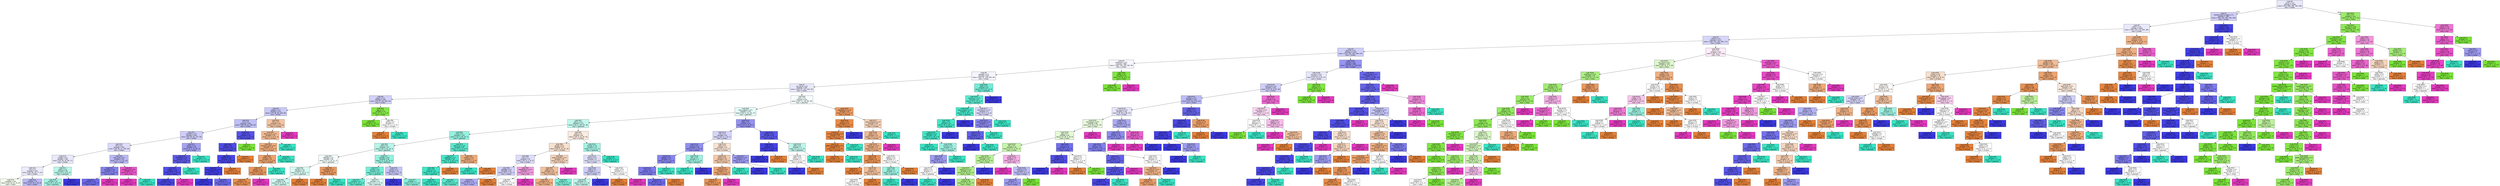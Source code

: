 digraph Tree {
node [shape=box, style="filled", color="black", fontname="helvetica"] ;
edge [fontname="helvetica"] ;
0 [label=<node &#35;0<br/>cumin &le; 0.5<br/>samples = 2298<br/>value = [412, 568, 290, 769, 259]<br/>class = korean>, fillcolor="#e8e8fc"] ;
1 [label=<node &#35;1<br/>roasted_sesame_seed &le; 0.5<br/>samples = 1867<br/>value = [408, 225, 284, 766, 184]<br/>class = korean>, fillcolor="#cfcef9"] ;
0 -> 1 [labeldistance=2.5, labelangle=45, headlabel="True"] ;
2 [label=<node &#35;2<br/>starch &le; 0.5<br/>samples = 1628<br/>value = [403, 225, 279, 539, 182]<br/>class = korean>, fillcolor="#e9e9fc"] ;
1 -> 2 ;
3 [label=<node &#35;3<br/>cilantro &le; 0.5<br/>samples = 1412<br/>value = [255, 223, 264, 499, 171]<br/>class = korean>, fillcolor="#d7d6fa"] ;
2 -> 3 ;
4 [label=<node &#35;4<br/>cayenne &le; 0.5<br/>samples = 1249<br/>value = [219, 169, 256, 498, 107]<br/>class = korean>, fillcolor="#cfcff9"] ;
3 -> 4 ;
5 [label=<node &#35;5<br/>cardamom &le; 0.5<br/>samples = 865<br/>value = [183, 119, 239, 269, 55]<br/>class = korean>, fillcolor="#f6f6fe"] ;
4 -> 5 ;
6 [label=<node &#35;6<br/>seaweed &le; 0.5<br/>samples = 832<br/>value = [183, 87, 239, 269, 54]<br/>class = korean>, fillcolor="#f5f5fe"] ;
5 -> 6 ;
7 [label=<node &#35;7<br/>soy_sauce &le; 0.5<br/>samples = 765<br/>value = [183, 87, 187, 254, 54]<br/>class = korean>, fillcolor="#e8e8fc"] ;
6 -> 7 ;
8 [label=<node &#35;8<br/>yogurt &le; 0.5<br/>samples = 436<br/>value = [76, 87, 69, 168, 36]<br/>class = korean>, fillcolor="#d2d1f9"] ;
7 -> 8 ;
9 [label=<node &#35;9<br/>pepper &le; 0.5<br/>samples = 413<br/>value = [75, 66, 68, 168, 36]<br/>class = korean>, fillcolor="#c9c9f8"] ;
8 -> 9 ;
10 [label=<node &#35;10<br/>nut &le; 0.5<br/>samples = 384<br/>value = [58, 66, 62, 168, 30]<br/>class = korean>, fillcolor="#c0bff7"] ;
9 -> 10 ;
11 [label=<node &#35;11<br/>soybean &le; 0.5<br/>samples = 349<br/>value = [55, 65, 62, 137, 30]<br/>class = korean>, fillcolor="#cecdf8"] ;
10 -> 11 ;
12 [label=<node &#35;12<br/>fish &le; 0.5<br/>samples = 304<br/>value = [55, 65, 47, 108, 29]<br/>class = korean>, fillcolor="#dcdbfa"] ;
11 -> 12 ;
13 [label=<node &#35;13<br/>vinegar &le; 0.5<br/>samples = 264<br/>value = [53, 64, 44, 86, 17]<br/>class = korean>, fillcolor="#eae9fc"] ;
12 -> 13 ;
14 [label=<node &#35;14<br/>rice &le; 0.5<br/>samples = 226<br/>value = [50, 60, 25, 77, 14]<br/>class = korean>, fillcolor="#ebebfc"] ;
13 -> 14 ;
15 [label=<node &#35;15<br/>samples = 154<br/>value = [34, 50, 21, 41, 8]<br/>class = indian>, fillcolor="#f4fdef"] ;
14 -> 15 ;
16 [label=<node &#35;16<br/>samples = 72<br/>value = [16, 10, 4, 36, 6]<br/>class = korean>, fillcolor="#b9b8f6"] ;
14 -> 16 ;
17 [label=<node &#35;17<br/>radish &le; 0.5<br/>samples = 38<br/>value = [3, 4, 19, 9, 3]<br/>class = japanese>, fillcolor="#bbf6eb"] ;
13 -> 17 ;
18 [label=<node &#35;18<br/>samples = 35<br/>value = [3, 4, 19, 6, 3]<br/>class = japanese>, fillcolor="#a6f3e5"] ;
17 -> 18 ;
19 [label=<node &#35;19<br/>samples = 3<br/>value = [0, 0, 0, 3, 0]<br/>class = korean>, fillcolor="#3c39e5"] ;
17 -> 19 ;
20 [label=<node &#35;20<br/>lime_juice &le; 0.5<br/>samples = 40<br/>value = [2, 1, 3, 22, 12]<br/>class = korean>, fillcolor="#b9b8f6"] ;
12 -> 20 ;
21 [label=<node &#35;21<br/>coriander &le; 0.5<br/>samples = 32<br/>value = [2, 1, 2, 22, 5]<br/>class = korean>, fillcolor="#8482ef"] ;
20 -> 21 ;
22 [label=<node &#35;22<br/>samples = 29<br/>value = [2, 1, 2, 22, 2]<br/>class = korean>, fillcolor="#6f6cec"] ;
21 -> 22 ;
23 [label=<node &#35;23<br/>samples = 3<br/>value = [0, 0, 0, 0, 3]<br/>class = thai>, fillcolor="#e539c0"] ;
21 -> 23 ;
24 [label=<node &#35;24<br/>orange_juice &le; 0.5<br/>samples = 8<br/>value = [0, 0, 1, 0, 7]<br/>class = thai>, fillcolor="#e955c9"] ;
20 -> 24 ;
25 [label=<node &#35;25<br/>samples = 7<br/>value = [0, 0, 0, 0, 7]<br/>class = thai>, fillcolor="#e539c0"] ;
24 -> 25 ;
26 [label=<node &#35;26<br/>samples = 1<br/>value = [0, 0, 1, 0, 0]<br/>class = japanese>, fillcolor="#39e5c5"] ;
24 -> 26 ;
27 [label=<node &#35;27<br/>barley &le; 0.5<br/>samples = 45<br/>value = [0, 0, 15, 29, 1]<br/>class = korean>, fillcolor="#a4a3f3"] ;
11 -> 27 ;
28 [label=<node &#35;28<br/>enokidake &le; 0.5<br/>samples = 34<br/>value = [0, 0, 4, 29, 1]<br/>class = korean>, fillcolor="#5d5ae9"] ;
27 -> 28 ;
29 [label=<node &#35;29<br/>vinegar &le; 0.5<br/>samples = 32<br/>value = [0, 0, 2, 29, 1]<br/>class = korean>, fillcolor="#504de8"] ;
28 -> 29 ;
30 [label=<node &#35;30<br/>samples = 31<br/>value = [0, 0, 2, 29, 0]<br/>class = korean>, fillcolor="#4947e7"] ;
29 -> 30 ;
31 [label=<node &#35;31<br/>samples = 1<br/>value = [0, 0, 0, 0, 1]<br/>class = thai>, fillcolor="#e539c0"] ;
29 -> 31 ;
32 [label=<node &#35;32<br/>samples = 2<br/>value = [0, 0, 2, 0, 0]<br/>class = japanese>, fillcolor="#39e5c5"] ;
28 -> 32 ;
33 [label=<node &#35;33<br/>samples = 11<br/>value = [0, 0, 11, 0, 0]<br/>class = japanese>, fillcolor="#39e5c5"] ;
27 -> 33 ;
34 [label=<node &#35;34<br/>rose &le; 0.5<br/>samples = 35<br/>value = [3, 1, 0, 31, 0]<br/>class = korean>, fillcolor="#5452e8"] ;
10 -> 34 ;
35 [label=<node &#35;35<br/>celery &le; 0.5<br/>samples = 34<br/>value = [3, 0, 0, 31, 0]<br/>class = korean>, fillcolor="#4f4ce8"] ;
34 -> 35 ;
36 [label=<node &#35;36<br/>shellfish &le; 0.5<br/>samples = 33<br/>value = [2, 0, 0, 31, 0]<br/>class = korean>, fillcolor="#4946e7"] ;
35 -> 36 ;
37 [label=<node &#35;37<br/>cane_molasses &le; 0.5<br/>samples = 32<br/>value = [1, 0, 0, 31, 0]<br/>class = korean>, fillcolor="#423fe6"] ;
36 -> 37 ;
38 [label=<node &#35;38<br/>samples = 27<br/>value = [0, 0, 0, 27, 0]<br/>class = korean>, fillcolor="#3c39e5"] ;
37 -> 38 ;
39 [label=<node &#35;39<br/>samples = 5<br/>value = [1, 0, 0, 4, 0]<br/>class = korean>, fillcolor="#6d6aec"] ;
37 -> 39 ;
40 [label=<node &#35;40<br/>samples = 1<br/>value = [1, 0, 0, 0, 0]<br/>class = chinese>, fillcolor="#e58139"] ;
36 -> 40 ;
41 [label=<node &#35;41<br/>samples = 1<br/>value = [1, 0, 0, 0, 0]<br/>class = chinese>, fillcolor="#e58139"] ;
35 -> 41 ;
42 [label=<node &#35;42<br/>samples = 1<br/>value = [0, 1, 0, 0, 0]<br/>class = indian>, fillcolor="#7be539"] ;
34 -> 42 ;
43 [label=<node &#35;43<br/>fish &le; 0.5<br/>samples = 29<br/>value = [17, 0, 6, 0, 6]<br/>class = chinese>, fillcolor="#f3c3a0"] ;
9 -> 43 ;
44 [label=<node &#35;44<br/>lemon_juice &le; 0.5<br/>samples = 26<br/>value = [17, 0, 6, 0, 3]<br/>class = chinese>, fillcolor="#f1ba92"] ;
43 -> 44 ;
45 [label=<node &#35;45<br/>mandarin_peel &le; 0.5<br/>samples = 24<br/>value = [17, 0, 4, 0, 3]<br/>class = chinese>, fillcolor="#eead7e"] ;
44 -> 45 ;
46 [label=<node &#35;46<br/>bread &le; 0.5<br/>samples = 22<br/>value = [17, 0, 2, 0, 3]<br/>class = chinese>, fillcolor="#eca26d"] ;
45 -> 46 ;
47 [label=<node &#35;47<br/>squash &le; 0.5<br/>samples = 20<br/>value = [17, 0, 0, 0, 3]<br/>class = chinese>, fillcolor="#ea975c"] ;
46 -> 47 ;
48 [label=<node &#35;48<br/>samples = 19<br/>value = [17, 0, 0, 0, 2]<br/>class = chinese>, fillcolor="#e89050"] ;
47 -> 48 ;
49 [label=<node &#35;49<br/>samples = 1<br/>value = [0, 0, 0, 0, 1]<br/>class = thai>, fillcolor="#e539c0"] ;
47 -> 49 ;
50 [label=<node &#35;50<br/>samples = 2<br/>value = [0, 0, 2, 0, 0]<br/>class = japanese>, fillcolor="#39e5c5"] ;
46 -> 50 ;
51 [label=<node &#35;51<br/>samples = 2<br/>value = [0, 0, 2, 0, 0]<br/>class = japanese>, fillcolor="#39e5c5"] ;
45 -> 51 ;
52 [label=<node &#35;52<br/>samples = 2<br/>value = [0, 0, 2, 0, 0]<br/>class = japanese>, fillcolor="#39e5c5"] ;
44 -> 52 ;
53 [label=<node &#35;53<br/>samples = 3<br/>value = [0, 0, 0, 0, 3]<br/>class = thai>, fillcolor="#e539c0"] ;
43 -> 53 ;
54 [label=<node &#35;54<br/>egg &le; 0.5<br/>samples = 23<br/>value = [1, 21, 1, 0, 0]<br/>class = indian>, fillcolor="#87e74b"] ;
8 -> 54 ;
55 [label=<node &#35;55<br/>samples = 21<br/>value = [0, 21, 0, 0, 0]<br/>class = indian>, fillcolor="#7be539"] ;
54 -> 55 ;
56 [label=<node &#35;56<br/>vanilla &le; 0.5<br/>samples = 2<br/>value = [1, 0, 1, 0, 0]<br/>class = chinese>, fillcolor="#ffffff"] ;
54 -> 56 ;
57 [label=<node &#35;57<br/>samples = 1<br/>value = [1, 0, 0, 0, 0]<br/>class = chinese>, fillcolor="#e58139"] ;
56 -> 57 ;
58 [label=<node &#35;58<br/>samples = 1<br/>value = [0, 0, 1, 0, 0]<br/>class = japanese>, fillcolor="#39e5c5"] ;
56 -> 58 ;
59 [label=<node &#35;59<br/>pork &le; 0.5<br/>samples = 329<br/>value = [107, 0, 118, 86, 18]<br/>class = japanese>, fillcolor="#f5fefc"] ;
7 -> 59 ;
60 [label=<node &#35;60<br/>black_pepper &le; 0.5<br/>samples = 276<br/>value = [64, 0, 111, 84, 17]<br/>class = japanese>, fillcolor="#e3fbf7"] ;
59 -> 60 ;
61 [label=<node &#35;61<br/>garlic &le; 0.5<br/>samples = 215<br/>value = [52, 0, 102, 45, 16]<br/>class = japanese>, fillcolor="#c2f7ed"] ;
60 -> 61 ;
62 [label=<node &#35;62<br/>wine &le; 0.5<br/>samples = 133<br/>value = [23, 0, 83, 26, 1]<br/>class = japanese>, fillcolor="#96f1e0"] ;
61 -> 62 ;
63 [label=<node &#35;63<br/>sake &le; 0.5<br/>samples = 97<br/>value = [18, 0, 52, 26, 1]<br/>class = japanese>, fillcolor="#b6f5ea"] ;
62 -> 63 ;
64 [label=<node &#35;64<br/>cabbage &le; 0.5<br/>samples = 48<br/>value = [17, 0, 19, 11, 1]<br/>class = japanese>, fillcolor="#f2fdfb"] ;
63 -> 64 ;
65 [label=<node &#35;65<br/>tomato &le; 0.5<br/>samples = 42<br/>value = [12, 0, 18, 11, 1]<br/>class = japanese>, fillcolor="#d7faf3"] ;
64 -> 65 ;
66 [label=<node &#35;66<br/>samples = 39<br/>value = [9, 0, 18, 11, 1]<br/>class = japanese>, fillcolor="#cef8f0"] ;
65 -> 66 ;
67 [label=<node &#35;67<br/>samples = 3<br/>value = [3, 0, 0, 0, 0]<br/>class = chinese>, fillcolor="#e58139"] ;
65 -> 67 ;
68 [label=<node &#35;68<br/>cucumber &le; 0.5<br/>samples = 6<br/>value = [5, 0, 1, 0, 0]<br/>class = chinese>, fillcolor="#ea9a61"] ;
64 -> 68 ;
69 [label=<node &#35;69<br/>samples = 5<br/>value = [5, 0, 0, 0, 0]<br/>class = chinese>, fillcolor="#e58139"] ;
68 -> 69 ;
70 [label=<node &#35;70<br/>samples = 1<br/>value = [0, 0, 1, 0, 0]<br/>class = japanese>, fillcolor="#39e5c5"] ;
68 -> 70 ;
71 [label=<node &#35;71<br/>soybean &le; 0.5<br/>samples = 49<br/>value = [1, 0, 33, 15, 0]<br/>class = japanese>, fillcolor="#96f1e0"] ;
63 -> 71 ;
72 [label=<node &#35;72<br/>chicken &le; 0.5<br/>samples = 37<br/>value = [1, 0, 28, 8, 0]<br/>class = japanese>, fillcolor="#76edd7"] ;
71 -> 72 ;
73 [label=<node &#35;73<br/>samples = 27<br/>value = [0, 0, 23, 4, 0]<br/>class = japanese>, fillcolor="#5beacf"] ;
72 -> 73 ;
74 [label=<node &#35;74<br/>samples = 10<br/>value = [1, 0, 5, 4, 0]<br/>class = japanese>, fillcolor="#defbf5"] ;
72 -> 74 ;
75 [label=<node &#35;75<br/>carrot &le; 0.5<br/>samples = 12<br/>value = [0, 0, 5, 7, 0]<br/>class = korean>, fillcolor="#c7c6f8"] ;
71 -> 75 ;
76 [label=<node &#35;76<br/>samples = 5<br/>value = [0, 0, 0, 5, 0]<br/>class = korean>, fillcolor="#3c39e5"] ;
75 -> 76 ;
77 [label=<node &#35;77<br/>samples = 7<br/>value = [0, 0, 5, 2, 0]<br/>class = japanese>, fillcolor="#88efdc"] ;
75 -> 77 ;
78 [label=<node &#35;78<br/>peanut_oil &le; 0.5<br/>samples = 36<br/>value = [5, 0, 31, 0, 0]<br/>class = japanese>, fillcolor="#59e9ce"] ;
62 -> 78 ;
79 [label=<node &#35;79<br/>vegetable &le; 0.5<br/>samples = 32<br/>value = [2, 0, 30, 0, 0]<br/>class = japanese>, fillcolor="#46e7c9"] ;
78 -> 79 ;
80 [label=<node &#35;80<br/>fish &le; 0.5<br/>samples = 31<br/>value = [1, 0, 30, 0, 0]<br/>class = japanese>, fillcolor="#40e6c7"] ;
79 -> 80 ;
81 [label=<node &#35;81<br/>samples = 24<br/>value = [0, 0, 24, 0, 0]<br/>class = japanese>, fillcolor="#39e5c5"] ;
80 -> 81 ;
82 [label=<node &#35;82<br/>samples = 7<br/>value = [1, 0, 6, 0, 0]<br/>class = japanese>, fillcolor="#5ae9cf"] ;
80 -> 82 ;
83 [label=<node &#35;83<br/>samples = 1<br/>value = [1, 0, 0, 0, 0]<br/>class = chinese>, fillcolor="#e58139"] ;
79 -> 83 ;
84 [label=<node &#35;84<br/>scallion &le; 0.5<br/>samples = 4<br/>value = [3, 0, 1, 0, 0]<br/>class = chinese>, fillcolor="#eeab7b"] ;
78 -> 84 ;
85 [label=<node &#35;85<br/>samples = 1<br/>value = [0, 0, 1, 0, 0]<br/>class = japanese>, fillcolor="#39e5c5"] ;
84 -> 85 ;
86 [label=<node &#35;86<br/>samples = 3<br/>value = [3, 0, 0, 0, 0]<br/>class = chinese>, fillcolor="#e58139"] ;
84 -> 86 ;
87 [label=<node &#35;87<br/>sake &le; 0.5<br/>samples = 82<br/>value = [29, 0, 19, 19, 15]<br/>class = chinese>, fillcolor="#fbebe0"] ;
61 -> 87 ;
88 [label=<node &#35;88<br/>ginger &le; 0.5<br/>samples = 67<br/>value = [28, 0, 10, 15, 14]<br/>class = chinese>, fillcolor="#f8e0ce"] ;
87 -> 88 ;
89 [label=<node &#35;89<br/>rice &le; 0.5<br/>samples = 33<br/>value = [10, 0, 4, 14, 5]<br/>class = korean>, fillcolor="#ddddfa"] ;
88 -> 89 ;
90 [label=<node &#35;90<br/>cabbage &le; 0.5<br/>samples = 26<br/>value = [9, 0, 3, 13, 1]<br/>class = korean>, fillcolor="#d1d0f9"] ;
89 -> 90 ;
91 [label=<node &#35;91<br/>samples = 23<br/>value = [6, 0, 3, 13, 1]<br/>class = korean>, fillcolor="#afadf4"] ;
90 -> 91 ;
92 [label=<node &#35;92<br/>samples = 3<br/>value = [3, 0, 0, 0, 0]<br/>class = chinese>, fillcolor="#e58139"] ;
90 -> 92 ;
93 [label=<node &#35;93<br/>vegetable_oil &le; 0.5<br/>samples = 7<br/>value = [1, 0, 1, 1, 4]<br/>class = thai>, fillcolor="#f29ce0"] ;
89 -> 93 ;
94 [label=<node &#35;94<br/>samples = 3<br/>value = [1, 0, 1, 1, 0]<br/>class = chinese>, fillcolor="#ffffff"] ;
93 -> 94 ;
95 [label=<node &#35;95<br/>samples = 4<br/>value = [0, 0, 0, 0, 4]<br/>class = thai>, fillcolor="#e539c0"] ;
93 -> 95 ;
96 [label=<node &#35;96<br/>peanut_butter &le; 0.5<br/>samples = 34<br/>value = [18, 0, 6, 1, 9]<br/>class = chinese>, fillcolor="#f6d2b8"] ;
88 -> 96 ;
97 [label=<node &#35;97<br/>beef &le; 0.5<br/>samples = 30<br/>value = [18, 0, 6, 1, 5]<br/>class = chinese>, fillcolor="#f2c09c"] ;
96 -> 97 ;
98 [label=<node &#35;98<br/>samples = 26<br/>value = [18, 0, 3, 0, 5]<br/>class = chinese>, fillcolor="#efb184"] ;
97 -> 98 ;
99 [label=<node &#35;99<br/>samples = 4<br/>value = [0, 0, 3, 1, 0]<br/>class = japanese>, fillcolor="#7beed8"] ;
97 -> 99 ;
100 [label=<node &#35;100<br/>samples = 4<br/>value = [0, 0, 0, 0, 4]<br/>class = thai>, fillcolor="#e539c0"] ;
96 -> 100 ;
101 [label=<node &#35;101<br/>chicken &le; 0.5<br/>samples = 15<br/>value = [1, 0, 9, 4, 1]<br/>class = japanese>, fillcolor="#a5f3e5"] ;
87 -> 101 ;
102 [label=<node &#35;102<br/>peanut &le; 0.5<br/>samples = 9<br/>value = [1, 0, 3, 4, 1]<br/>class = korean>, fillcolor="#dedefb"] ;
101 -> 102 ;
103 [label=<node &#35;103<br/>beef &le; 0.5<br/>samples = 7<br/>value = [0, 0, 3, 4, 0]<br/>class = korean>, fillcolor="#cecef8"] ;
102 -> 103 ;
104 [label=<node &#35;104<br/>samples = 5<br/>value = [0, 0, 3, 2, 0]<br/>class = japanese>, fillcolor="#bdf6ec"] ;
103 -> 104 ;
105 [label=<node &#35;105<br/>samples = 2<br/>value = [0, 0, 0, 2, 0]<br/>class = korean>, fillcolor="#3c39e5"] ;
103 -> 105 ;
106 [label=<node &#35;106<br/>scallion &le; 0.5<br/>samples = 2<br/>value = [1, 0, 0, 0, 1]<br/>class = chinese>, fillcolor="#ffffff"] ;
102 -> 106 ;
107 [label=<node &#35;107<br/>samples = 1<br/>value = [1, 0, 0, 0, 0]<br/>class = chinese>, fillcolor="#e58139"] ;
106 -> 107 ;
108 [label=<node &#35;108<br/>samples = 1<br/>value = [0, 0, 0, 0, 1]<br/>class = thai>, fillcolor="#e539c0"] ;
106 -> 108 ;
109 [label=<node &#35;109<br/>samples = 6<br/>value = [0, 0, 6, 0, 0]<br/>class = japanese>, fillcolor="#39e5c5"] ;
101 -> 109 ;
110 [label=<node &#35;110<br/>beef &le; 0.5<br/>samples = 61<br/>value = [12, 0, 9, 39, 1]<br/>class = korean>, fillcolor="#9492f1"] ;
60 -> 110 ;
111 [label=<node &#35;111<br/>rice &le; 0.5<br/>samples = 33<br/>value = [10, 0, 7, 15, 1]<br/>class = korean>, fillcolor="#d5d4f9"] ;
110 -> 111 ;
112 [label=<node &#35;112<br/>onion &le; 0.5<br/>samples = 20<br/>value = [4, 0, 3, 13, 0]<br/>class = korean>, fillcolor="#9190f0"] ;
111 -> 112 ;
113 [label=<node &#35;113<br/>pepper &le; 0.5<br/>samples = 17<br/>value = [4, 0, 1, 12, 0]<br/>class = korean>, fillcolor="#8785ef"] ;
112 -> 113 ;
114 [label=<node &#35;114<br/>nira &le; 0.5<br/>samples = 16<br/>value = [4, 0, 0, 12, 0]<br/>class = korean>, fillcolor="#7d7bee"] ;
113 -> 114 ;
115 [label=<node &#35;115<br/>samples = 15<br/>value = [3, 0, 0, 12, 0]<br/>class = korean>, fillcolor="#6d6aec"] ;
114 -> 115 ;
116 [label=<node &#35;116<br/>samples = 1<br/>value = [1, 0, 0, 0, 0]<br/>class = chinese>, fillcolor="#e58139"] ;
114 -> 116 ;
117 [label=<node &#35;117<br/>samples = 1<br/>value = [0, 0, 1, 0, 0]<br/>class = japanese>, fillcolor="#39e5c5"] ;
113 -> 117 ;
118 [label=<node &#35;118<br/>clam &le; 0.5<br/>samples = 3<br/>value = [0, 0, 2, 1, 0]<br/>class = japanese>, fillcolor="#9cf2e2"] ;
112 -> 118 ;
119 [label=<node &#35;119<br/>samples = 2<br/>value = [0, 0, 2, 0, 0]<br/>class = japanese>, fillcolor="#39e5c5"] ;
118 -> 119 ;
120 [label=<node &#35;120<br/>samples = 1<br/>value = [0, 0, 0, 1, 0]<br/>class = korean>, fillcolor="#3c39e5"] ;
118 -> 120 ;
121 [label=<node &#35;121<br/>sake &le; 0.5<br/>samples = 13<br/>value = [6, 0, 4, 2, 1]<br/>class = chinese>, fillcolor="#f9e3d3"] ;
111 -> 121 ;
122 [label=<node &#35;122<br/>carrot &le; 0.5<br/>samples = 10<br/>value = [6, 0, 3, 0, 1]<br/>class = chinese>, fillcolor="#f4c9aa"] ;
121 -> 122 ;
123 [label=<node &#35;123<br/>lime_juice &le; 0.5<br/>samples = 8<br/>value = [6, 0, 1, 0, 1]<br/>class = chinese>, fillcolor="#eca572"] ;
122 -> 123 ;
124 [label=<node &#35;124<br/>samples = 7<br/>value = [6, 0, 1, 0, 0]<br/>class = chinese>, fillcolor="#e9965a"] ;
123 -> 124 ;
125 [label=<node &#35;125<br/>samples = 1<br/>value = [0, 0, 0, 0, 1]<br/>class = thai>, fillcolor="#e539c0"] ;
123 -> 125 ;
126 [label=<node &#35;126<br/>samples = 2<br/>value = [0, 0, 2, 0, 0]<br/>class = japanese>, fillcolor="#39e5c5"] ;
122 -> 126 ;
127 [label=<node &#35;127<br/>katsuobushi &le; 0.5<br/>samples = 3<br/>value = [0, 0, 1, 2, 0]<br/>class = korean>, fillcolor="#9e9cf2"] ;
121 -> 127 ;
128 [label=<node &#35;128<br/>samples = 2<br/>value = [0, 0, 0, 2, 0]<br/>class = korean>, fillcolor="#3c39e5"] ;
127 -> 128 ;
129 [label=<node &#35;129<br/>samples = 1<br/>value = [0, 0, 1, 0, 0]<br/>class = japanese>, fillcolor="#39e5c5"] ;
127 -> 129 ;
130 [label=<node &#35;130<br/>soybean &le; 0.5<br/>samples = 28<br/>value = [2, 0, 2, 24, 0]<br/>class = korean>, fillcolor="#5a57e9"] ;
110 -> 130 ;
131 [label=<node &#35;131<br/>leek &le; 0.5<br/>samples = 24<br/>value = [1, 0, 0, 23, 0]<br/>class = korean>, fillcolor="#4442e6"] ;
130 -> 131 ;
132 [label=<node &#35;132<br/>samples = 23<br/>value = [0, 0, 0, 23, 0]<br/>class = korean>, fillcolor="#3c39e5"] ;
131 -> 132 ;
133 [label=<node &#35;133<br/>samples = 1<br/>value = [1, 0, 0, 0, 0]<br/>class = chinese>, fillcolor="#e58139"] ;
131 -> 133 ;
134 [label=<node &#35;134<br/>sake &le; 0.5<br/>samples = 4<br/>value = [1, 0, 2, 1, 0]<br/>class = japanese>, fillcolor="#bdf6ec"] ;
130 -> 134 ;
135 [label=<node &#35;135<br/>radish &le; 0.5<br/>samples = 2<br/>value = [1, 0, 0, 1, 0]<br/>class = chinese>, fillcolor="#ffffff"] ;
134 -> 135 ;
136 [label=<node &#35;136<br/>samples = 1<br/>value = [0, 0, 0, 1, 0]<br/>class = korean>, fillcolor="#3c39e5"] ;
135 -> 136 ;
137 [label=<node &#35;137<br/>samples = 1<br/>value = [1, 0, 0, 0, 0]<br/>class = chinese>, fillcolor="#e58139"] ;
135 -> 137 ;
138 [label=<node &#35;138<br/>samples = 2<br/>value = [0, 0, 2, 0, 0]<br/>class = japanese>, fillcolor="#39e5c5"] ;
134 -> 138 ;
139 [label=<node &#35;139<br/>vegetable_oil &le; 0.5<br/>samples = 53<br/>value = [43, 0, 7, 2, 1]<br/>class = chinese>, fillcolor="#eb9c64"] ;
59 -> 139 ;
140 [label=<node &#35;140<br/>yeast &le; 0.5<br/>samples = 37<br/>value = [34, 0, 2, 1, 0]<br/>class = chinese>, fillcolor="#e78c4a"] ;
139 -> 140 ;
141 [label=<node &#35;141<br/>chinese_cabbage &le; 0.5<br/>samples = 36<br/>value = [34, 0, 2, 0, 0]<br/>class = chinese>, fillcolor="#e78845"] ;
140 -> 141 ;
142 [label=<node &#35;142<br/>green_bell_pepper &le; 0.5<br/>samples = 35<br/>value = [34, 0, 1, 0, 0]<br/>class = chinese>, fillcolor="#e6853f"] ;
141 -> 142 ;
143 [label=<node &#35;143<br/>samples = 34<br/>value = [34, 0, 0, 0, 0]<br/>class = chinese>, fillcolor="#e58139"] ;
142 -> 143 ;
144 [label=<node &#35;144<br/>samples = 1<br/>value = [0, 0, 1, 0, 0]<br/>class = japanese>, fillcolor="#39e5c5"] ;
142 -> 144 ;
145 [label=<node &#35;145<br/>samples = 1<br/>value = [0, 0, 1, 0, 0]<br/>class = japanese>, fillcolor="#39e5c5"] ;
141 -> 145 ;
146 [label=<node &#35;146<br/>samples = 1<br/>value = [0, 0, 0, 1, 0]<br/>class = korean>, fillcolor="#3c39e5"] ;
140 -> 146 ;
147 [label=<node &#35;147<br/>cane_molasses &le; 0.5<br/>samples = 16<br/>value = [9, 0, 5, 1, 1]<br/>class = chinese>, fillcolor="#f6d1b7"] ;
139 -> 147 ;
148 [label=<node &#35;148<br/>bean &le; 0.5<br/>samples = 14<br/>value = [9, 0, 3, 1, 1]<br/>class = chinese>, fillcolor="#f1ba93"] ;
147 -> 148 ;
149 [label=<node &#35;149<br/>sesame_oil &le; 0.5<br/>samples = 13<br/>value = [9, 0, 3, 1, 0]<br/>class = chinese>, fillcolor="#efb388"] ;
148 -> 149 ;
150 [label=<node &#35;150<br/>sake &le; 0.5<br/>samples = 8<br/>value = [7, 0, 1, 0, 0]<br/>class = chinese>, fillcolor="#e99355"] ;
149 -> 150 ;
151 [label=<node &#35;151<br/>samples = 5<br/>value = [5, 0, 0, 0, 0]<br/>class = chinese>, fillcolor="#e58139"] ;
150 -> 151 ;
152 [label=<node &#35;152<br/>nira &le; 0.5<br/>samples = 3<br/>value = [2, 0, 1, 0, 0]<br/>class = chinese>, fillcolor="#f2c09c"] ;
150 -> 152 ;
153 [label=<node &#35;153<br/>samples = 2<br/>value = [1, 0, 1, 0, 0]<br/>class = chinese>, fillcolor="#ffffff"] ;
152 -> 153 ;
154 [label=<node &#35;154<br/>samples = 1<br/>value = [1, 0, 0, 0, 0]<br/>class = chinese>, fillcolor="#e58139"] ;
152 -> 154 ;
155 [label=<node &#35;155<br/>pepper &le; 0.5<br/>samples = 5<br/>value = [2, 0, 2, 1, 0]<br/>class = chinese>, fillcolor="#ffffff"] ;
149 -> 155 ;
156 [label=<node &#35;156<br/>sake &le; 0.5<br/>samples = 3<br/>value = [0, 0, 2, 1, 0]<br/>class = japanese>, fillcolor="#9cf2e2"] ;
155 -> 156 ;
157 [label=<node &#35;157<br/>samples = 2<br/>value = [0, 0, 2, 0, 0]<br/>class = japanese>, fillcolor="#39e5c5"] ;
156 -> 157 ;
158 [label=<node &#35;158<br/>samples = 1<br/>value = [0, 0, 0, 1, 0]<br/>class = korean>, fillcolor="#3c39e5"] ;
156 -> 158 ;
159 [label=<node &#35;159<br/>samples = 2<br/>value = [2, 0, 0, 0, 0]<br/>class = chinese>, fillcolor="#e58139"] ;
155 -> 159 ;
160 [label=<node &#35;160<br/>samples = 1<br/>value = [0, 0, 0, 0, 1]<br/>class = thai>, fillcolor="#e539c0"] ;
148 -> 160 ;
161 [label=<node &#35;161<br/>samples = 2<br/>value = [0, 0, 2, 0, 0]<br/>class = japanese>, fillcolor="#39e5c5"] ;
147 -> 161 ;
162 [label=<node &#35;162<br/>beef &le; 0.5<br/>samples = 67<br/>value = [0, 0, 52, 15, 0]<br/>class = japanese>, fillcolor="#72ecd6"] ;
6 -> 162 ;
163 [label=<node &#35;163<br/>sesame_oil &le; 0.5<br/>samples = 61<br/>value = [0, 0, 52, 9, 0]<br/>class = japanese>, fillcolor="#5beacf"] ;
162 -> 163 ;
164 [label=<node &#35;164<br/>black_pepper &le; 0.5<br/>samples = 52<br/>value = [0, 0, 48, 4, 0]<br/>class = japanese>, fillcolor="#49e7ca"] ;
163 -> 164 ;
165 [label=<node &#35;165<br/>bean &le; 0.5<br/>samples = 51<br/>value = [0, 0, 48, 3, 0]<br/>class = japanese>, fillcolor="#45e7c9"] ;
164 -> 165 ;
166 [label=<node &#35;166<br/>vegetable &le; 0.5<br/>samples = 50<br/>value = [0, 0, 48, 2, 0]<br/>class = japanese>, fillcolor="#41e6c7"] ;
165 -> 166 ;
167 [label=<node &#35;167<br/>samples = 44<br/>value = [0, 0, 44, 0, 0]<br/>class = japanese>, fillcolor="#39e5c5"] ;
166 -> 167 ;
168 [label=<node &#35;168<br/>shrimp &le; 0.5<br/>samples = 6<br/>value = [0, 0, 4, 2, 0]<br/>class = japanese>, fillcolor="#9cf2e2"] ;
166 -> 168 ;
169 [label=<node &#35;169<br/>fish &le; 0.5<br/>samples = 3<br/>value = [0, 0, 1, 2, 0]<br/>class = korean>, fillcolor="#9e9cf2"] ;
168 -> 169 ;
170 [label=<node &#35;170<br/>radish &le; 0.5<br/>samples = 2<br/>value = [0, 0, 1, 1, 0]<br/>class = japanese>, fillcolor="#ffffff"] ;
169 -> 170 ;
171 [label=<node &#35;171<br/>samples = 1<br/>value = [0, 0, 1, 0, 0]<br/>class = japanese>, fillcolor="#39e5c5"] ;
170 -> 171 ;
172 [label=<node &#35;172<br/>samples = 1<br/>value = [0, 0, 0, 1, 0]<br/>class = korean>, fillcolor="#3c39e5"] ;
170 -> 172 ;
173 [label=<node &#35;173<br/>samples = 1<br/>value = [0, 0, 0, 1, 0]<br/>class = korean>, fillcolor="#3c39e5"] ;
169 -> 173 ;
174 [label=<node &#35;174<br/>samples = 3<br/>value = [0, 0, 3, 0, 0]<br/>class = japanese>, fillcolor="#39e5c5"] ;
168 -> 174 ;
175 [label=<node &#35;175<br/>samples = 1<br/>value = [0, 0, 0, 1, 0]<br/>class = korean>, fillcolor="#3c39e5"] ;
165 -> 175 ;
176 [label=<node &#35;176<br/>samples = 1<br/>value = [0, 0, 0, 1, 0]<br/>class = korean>, fillcolor="#3c39e5"] ;
164 -> 176 ;
177 [label=<node &#35;177<br/>katsuobushi &le; 0.5<br/>samples = 9<br/>value = [0, 0, 4, 5, 0]<br/>class = korean>, fillcolor="#d8d7fa"] ;
163 -> 177 ;
178 [label=<node &#35;178<br/>sesame_seed &le; 0.5<br/>samples = 7<br/>value = [0, 0, 2, 5, 0]<br/>class = korean>, fillcolor="#8a88ef"] ;
177 -> 178 ;
179 [label=<node &#35;179<br/>chicken &le; 0.5<br/>samples = 6<br/>value = [0, 0, 1, 5, 0]<br/>class = korean>, fillcolor="#6361ea"] ;
178 -> 179 ;
180 [label=<node &#35;180<br/>samples = 5<br/>value = [0, 0, 0, 5, 0]<br/>class = korean>, fillcolor="#3c39e5"] ;
179 -> 180 ;
181 [label=<node &#35;181<br/>samples = 1<br/>value = [0, 0, 1, 0, 0]<br/>class = japanese>, fillcolor="#39e5c5"] ;
179 -> 181 ;
182 [label=<node &#35;182<br/>samples = 1<br/>value = [0, 0, 1, 0, 0]<br/>class = japanese>, fillcolor="#39e5c5"] ;
178 -> 182 ;
183 [label=<node &#35;183<br/>samples = 2<br/>value = [0, 0, 2, 0, 0]<br/>class = japanese>, fillcolor="#39e5c5"] ;
177 -> 183 ;
184 [label=<node &#35;184<br/>samples = 6<br/>value = [0, 0, 0, 6, 0]<br/>class = korean>, fillcolor="#3c39e5"] ;
162 -> 184 ;
185 [label=<node &#35;185<br/>coffee &le; 0.5<br/>samples = 33<br/>value = [0, 32, 0, 0, 1]<br/>class = indian>, fillcolor="#7fe63f"] ;
5 -> 185 ;
186 [label=<node &#35;186<br/>samples = 32<br/>value = [0, 32, 0, 0, 0]<br/>class = indian>, fillcolor="#7be539"] ;
185 -> 186 ;
187 [label=<node &#35;187<br/>samples = 1<br/>value = [0, 0, 0, 0, 1]<br/>class = thai>, fillcolor="#e539c0"] ;
185 -> 187 ;
188 [label=<node &#35;188<br/>scallion &le; 0.5<br/>samples = 384<br/>value = [36, 50, 17, 229, 52]<br/>class = korean>, fillcolor="#9795f1"] ;
4 -> 188 ;
189 [label=<node &#35;189<br/>turmeric &le; 0.5<br/>samples = 173<br/>value = [14, 49, 9, 64, 37]<br/>class = korean>, fillcolor="#e7e7fc"] ;
188 -> 189 ;
190 [label=<node &#35;190<br/>lime_juice &le; 0.5<br/>samples = 152<br/>value = [14, 29, 9, 64, 36]<br/>class = korean>, fillcolor="#d0cff9"] ;
189 -> 190 ;
191 [label=<node &#35;191<br/>soybean &le; 0.5<br/>samples = 134<br/>value = [12, 28, 8, 64, 22]<br/>class = korean>, fillcolor="#bdbcf6"] ;
190 -> 191 ;
192 [label=<node &#35;192<br/>soy_sauce &le; 0.5<br/>samples = 102<br/>value = [8, 28, 6, 38, 22]<br/>class = korean>, fillcolor="#e5e4fb"] ;
191 -> 192 ;
193 [label=<node &#35;193<br/>lemongrass &le; 0.5<br/>samples = 68<br/>value = [4, 28, 3, 19, 14]<br/>class = indian>, fillcolor="#e7fadb"] ;
192 -> 193 ;
194 [label=<node &#35;194<br/>egg &le; 0.5<br/>samples = 62<br/>value = [4, 28, 3, 19, 8]<br/>class = indian>, fillcolor="#e3fad6"] ;
193 -> 194 ;
195 [label=<node &#35;195<br/>fish &le; 0.5<br/>samples = 50<br/>value = [3, 27, 3, 10, 7]<br/>class = indian>, fillcolor="#c7f4ab"] ;
194 -> 195 ;
196 [label=<node &#35;196<br/>sesame_oil &le; 0.5<br/>samples = 43<br/>value = [3, 26, 3, 8, 3]<br/>class = indian>, fillcolor="#bbf299"] ;
195 -> 196 ;
197 [label=<node &#35;197<br/>peanut_oil &le; 0.5<br/>samples = 40<br/>value = [3, 26, 3, 5, 3]<br/>class = indian>, fillcolor="#b0ef88"] ;
196 -> 197 ;
198 [label=<node &#35;198<br/>samples = 38<br/>value = [1, 26, 3, 5, 3]<br/>class = indian>, fillcolor="#abee81"] ;
197 -> 198 ;
199 [label=<node &#35;199<br/>samples = 2<br/>value = [2, 0, 0, 0, 0]<br/>class = chinese>, fillcolor="#e58139"] ;
197 -> 199 ;
200 [label=<node &#35;200<br/>samples = 3<br/>value = [0, 0, 0, 3, 0]<br/>class = korean>, fillcolor="#3c39e5"] ;
196 -> 200 ;
201 [label=<node &#35;201<br/>ginger &le; 0.5<br/>samples = 7<br/>value = [0, 1, 0, 2, 4]<br/>class = thai>, fillcolor="#f5b0e6"] ;
195 -> 201 ;
202 [label=<node &#35;202<br/>samples = 3<br/>value = [0, 0, 0, 0, 3]<br/>class = thai>, fillcolor="#e539c0"] ;
201 -> 202 ;
203 [label=<node &#35;203<br/>coconut &le; 0.5<br/>samples = 4<br/>value = [0, 1, 0, 2, 1]<br/>class = korean>, fillcolor="#bebdf6"] ;
201 -> 203 ;
204 [label=<node &#35;204<br/>samples = 3<br/>value = [0, 0, 0, 2, 1]<br/>class = korean>, fillcolor="#9e9cf2"] ;
203 -> 204 ;
205 [label=<node &#35;205<br/>samples = 1<br/>value = [0, 1, 0, 0, 0]<br/>class = indian>, fillcolor="#7be539"] ;
203 -> 205 ;
206 [label=<node &#35;206<br/>corn &le; 0.5<br/>samples = 12<br/>value = [1, 1, 0, 9, 1]<br/>class = korean>, fillcolor="#716fec"] ;
194 -> 206 ;
207 [label=<node &#35;207<br/>honey &le; 0.5<br/>samples = 10<br/>value = [0, 0, 0, 9, 1]<br/>class = korean>, fillcolor="#524fe8"] ;
206 -> 207 ;
208 [label=<node &#35;208<br/>samples = 9<br/>value = [0, 0, 0, 9, 0]<br/>class = korean>, fillcolor="#3c39e5"] ;
207 -> 208 ;
209 [label=<node &#35;209<br/>samples = 1<br/>value = [0, 0, 0, 0, 1]<br/>class = thai>, fillcolor="#e539c0"] ;
207 -> 209 ;
210 [label=<node &#35;210<br/>yogurt &le; 0.5<br/>samples = 2<br/>value = [1, 1, 0, 0, 0]<br/>class = chinese>, fillcolor="#ffffff"] ;
206 -> 210 ;
211 [label=<node &#35;211<br/>samples = 1<br/>value = [1, 0, 0, 0, 0]<br/>class = chinese>, fillcolor="#e58139"] ;
210 -> 211 ;
212 [label=<node &#35;212<br/>samples = 1<br/>value = [0, 1, 0, 0, 0]<br/>class = indian>, fillcolor="#7be539"] ;
210 -> 212 ;
213 [label=<node &#35;213<br/>samples = 6<br/>value = [0, 0, 0, 0, 6]<br/>class = thai>, fillcolor="#e539c0"] ;
193 -> 213 ;
214 [label=<node &#35;214<br/>chicken &le; 0.5<br/>samples = 34<br/>value = [4, 0, 3, 19, 8]<br/>class = korean>, fillcolor="#acabf4"] ;
192 -> 214 ;
215 [label=<node &#35;215<br/>pepper &le; 0.5<br/>samples = 28<br/>value = [4, 0, 3, 18, 3]<br/>class = korean>, fillcolor="#8d8cf0"] ;
214 -> 215 ;
216 [label=<node &#35;216<br/>garlic &le; 0.5<br/>samples = 26<br/>value = [4, 0, 3, 18, 1]<br/>class = korean>, fillcolor="#8381ee"] ;
215 -> 216 ;
217 [label=<node &#35;217<br/>sherry &le; 0.5<br/>samples = 17<br/>value = [0, 0, 2, 14, 1]<br/>class = korean>, fillcolor="#6361ea"] ;
216 -> 217 ;
218 [label=<node &#35;218<br/>chicken_broth &le; 0.5<br/>samples = 16<br/>value = [0, 0, 2, 14, 0]<br/>class = korean>, fillcolor="#5855e9"] ;
217 -> 218 ;
219 [label=<node &#35;219<br/>samples = 15<br/>value = [0, 0, 1, 14, 0]<br/>class = korean>, fillcolor="#4a47e7"] ;
218 -> 219 ;
220 [label=<node &#35;220<br/>samples = 1<br/>value = [0, 0, 1, 0, 0]<br/>class = japanese>, fillcolor="#39e5c5"] ;
218 -> 220 ;
221 [label=<node &#35;221<br/>samples = 1<br/>value = [0, 0, 0, 0, 1]<br/>class = thai>, fillcolor="#e539c0"] ;
217 -> 221 ;
222 [label=<node &#35;222<br/>radish &le; 0.5<br/>samples = 9<br/>value = [4, 0, 1, 4, 0]<br/>class = chinese>, fillcolor="#ffffff"] ;
216 -> 222 ;
223 [label=<node &#35;223<br/>katsuobushi &le; 0.5<br/>samples = 6<br/>value = [4, 0, 1, 1, 0]<br/>class = chinese>, fillcolor="#efb388"] ;
222 -> 223 ;
224 [label=<node &#35;224<br/>samples = 5<br/>value = [4, 0, 0, 1, 0]<br/>class = chinese>, fillcolor="#eca06a"] ;
223 -> 224 ;
225 [label=<node &#35;225<br/>samples = 1<br/>value = [0, 0, 1, 0, 0]<br/>class = japanese>, fillcolor="#39e5c5"] ;
223 -> 225 ;
226 [label=<node &#35;226<br/>samples = 3<br/>value = [0, 0, 0, 3, 0]<br/>class = korean>, fillcolor="#3c39e5"] ;
222 -> 226 ;
227 [label=<node &#35;227<br/>samples = 2<br/>value = [0, 0, 0, 0, 2]<br/>class = thai>, fillcolor="#e539c0"] ;
215 -> 227 ;
228 [label=<node &#35;228<br/>lemon &le; 0.5<br/>samples = 6<br/>value = [0, 0, 0, 1, 5]<br/>class = thai>, fillcolor="#ea61cd"] ;
214 -> 228 ;
229 [label=<node &#35;229<br/>samples = 5<br/>value = [0, 0, 0, 0, 5]<br/>class = thai>, fillcolor="#e539c0"] ;
228 -> 229 ;
230 [label=<node &#35;230<br/>samples = 1<br/>value = [0, 0, 0, 1, 0]<br/>class = korean>, fillcolor="#3c39e5"] ;
228 -> 230 ;
231 [label=<node &#35;231<br/>pepper &le; 0.5<br/>samples = 32<br/>value = [4, 0, 2, 26, 0]<br/>class = korean>, fillcolor="#6663eb"] ;
191 -> 231 ;
232 [label=<node &#35;232<br/>wasabi &le; 0.5<br/>samples = 27<br/>value = [0, 0, 2, 25, 0]<br/>class = korean>, fillcolor="#4c49e7"] ;
231 -> 232 ;
233 [label=<node &#35;233<br/>lettuce &le; 0.5<br/>samples = 26<br/>value = [0, 0, 1, 25, 0]<br/>class = korean>, fillcolor="#4441e6"] ;
232 -> 233 ;
234 [label=<node &#35;234<br/>samples = 23<br/>value = [0, 0, 0, 23, 0]<br/>class = korean>, fillcolor="#3c39e5"] ;
233 -> 234 ;
235 [label=<node &#35;235<br/>carrot &le; 0.5<br/>samples = 3<br/>value = [0, 0, 1, 2, 0]<br/>class = korean>, fillcolor="#9e9cf2"] ;
233 -> 235 ;
236 [label=<node &#35;236<br/>samples = 2<br/>value = [0, 0, 0, 2, 0]<br/>class = korean>, fillcolor="#3c39e5"] ;
235 -> 236 ;
237 [label=<node &#35;237<br/>samples = 1<br/>value = [0, 0, 1, 0, 0]<br/>class = japanese>, fillcolor="#39e5c5"] ;
235 -> 237 ;
238 [label=<node &#35;238<br/>samples = 1<br/>value = [0, 0, 1, 0, 0]<br/>class = japanese>, fillcolor="#39e5c5"] ;
232 -> 238 ;
239 [label=<node &#35;239<br/>zucchini &le; 0.5<br/>samples = 5<br/>value = [4, 0, 0, 1, 0]<br/>class = chinese>, fillcolor="#eca06a"] ;
231 -> 239 ;
240 [label=<node &#35;240<br/>samples = 4<br/>value = [4, 0, 0, 0, 0]<br/>class = chinese>, fillcolor="#e58139"] ;
239 -> 240 ;
241 [label=<node &#35;241<br/>samples = 1<br/>value = [0, 0, 0, 1, 0]<br/>class = korean>, fillcolor="#3c39e5"] ;
239 -> 241 ;
242 [label=<node &#35;242<br/>fish &le; 0.5<br/>samples = 18<br/>value = [2, 1, 1, 0, 14]<br/>class = thai>, fillcolor="#ec6ad0"] ;
190 -> 242 ;
243 [label=<node &#35;243<br/>soy_sauce &le; 0.5<br/>samples = 7<br/>value = [2, 1, 1, 0, 3]<br/>class = thai>, fillcolor="#fad7f2"] ;
242 -> 243 ;
244 [label=<node &#35;244<br/>garlic &le; 0.5<br/>samples = 2<br/>value = [0, 1, 1, 0, 0]<br/>class = indian>, fillcolor="#ffffff"] ;
243 -> 244 ;
245 [label=<node &#35;245<br/>samples = 1<br/>value = [0, 1, 0, 0, 0]<br/>class = indian>, fillcolor="#7be539"] ;
244 -> 245 ;
246 [label=<node &#35;246<br/>samples = 1<br/>value = [0, 0, 1, 0, 0]<br/>class = japanese>, fillcolor="#39e5c5"] ;
244 -> 246 ;
247 [label=<node &#35;247<br/>pepper &le; 0.5<br/>samples = 5<br/>value = [2, 0, 0, 0, 3]<br/>class = thai>, fillcolor="#f6bdea"] ;
243 -> 247 ;
248 [label=<node &#35;248<br/>samples = 2<br/>value = [0, 0, 0, 0, 2]<br/>class = thai>, fillcolor="#e539c0"] ;
247 -> 248 ;
249 [label=<node &#35;249<br/>sesame_oil &le; 0.5<br/>samples = 3<br/>value = [2, 0, 0, 0, 1]<br/>class = chinese>, fillcolor="#f2c09c"] ;
247 -> 249 ;
250 [label=<node &#35;250<br/>samples = 1<br/>value = [0, 0, 0, 0, 1]<br/>class = thai>, fillcolor="#e539c0"] ;
249 -> 250 ;
251 [label=<node &#35;251<br/>samples = 2<br/>value = [2, 0, 0, 0, 0]<br/>class = chinese>, fillcolor="#e58139"] ;
249 -> 251 ;
252 [label=<node &#35;252<br/>samples = 11<br/>value = [0, 0, 0, 0, 11]<br/>class = thai>, fillcolor="#e539c0"] ;
242 -> 252 ;
253 [label=<node &#35;253<br/>basil &le; 0.5<br/>samples = 21<br/>value = [0, 20, 0, 0, 1]<br/>class = indian>, fillcolor="#82e643"] ;
189 -> 253 ;
254 [label=<node &#35;254<br/>samples = 20<br/>value = [0, 20, 0, 0, 0]<br/>class = indian>, fillcolor="#7be539"] ;
253 -> 254 ;
255 [label=<node &#35;255<br/>samples = 1<br/>value = [0, 0, 0, 0, 1]<br/>class = thai>, fillcolor="#e539c0"] ;
253 -> 255 ;
256 [label=<node &#35;256<br/>peanut_butter &le; 0.5<br/>samples = 211<br/>value = [22, 1, 8, 165, 15]<br/>class = korean>, fillcolor="#6b69eb"] ;
188 -> 256 ;
257 [label=<node &#35;257<br/>mint &le; 0.5<br/>samples = 205<br/>value = [22, 1, 8, 165, 9]<br/>class = korean>, fillcolor="#6764eb"] ;
256 -> 257 ;
258 [label=<node &#35;258<br/>vinegar &le; 0.5<br/>samples = 199<br/>value = [22, 0, 7, 165, 5]<br/>class = korean>, fillcolor="#615fea"] ;
257 -> 258 ;
259 [label=<node &#35;259<br/>basil &le; 0.5<br/>samples = 166<br/>value = [10, 0, 5, 147, 4]<br/>class = korean>, fillcolor="#5451e8"] ;
258 -> 259 ;
260 [label=<node &#35;260<br/>bean &le; 0.5<br/>samples = 164<br/>value = [10, 0, 5, 147, 2]<br/>class = korean>, fillcolor="#524fe8"] ;
259 -> 260 ;
261 [label=<node &#35;261<br/>pepper &le; 0.5<br/>samples = 158<br/>value = [7, 0, 5, 145, 1]<br/>class = korean>, fillcolor="#4d4ae7"] ;
260 -> 261 ;
262 [label=<node &#35;262<br/>lime_juice &le; 0.5<br/>samples = 157<br/>value = [7, 0, 5, 145, 0]<br/>class = korean>, fillcolor="#4c49e7"] ;
261 -> 262 ;
263 [label=<node &#35;263<br/>olive_oil &le; 0.5<br/>samples = 156<br/>value = [7, 0, 4, 145, 0]<br/>class = korean>, fillcolor="#4a48e7"] ;
262 -> 263 ;
264 [label=<node &#35;264<br/>katsuobushi &le; 0.5<br/>samples = 155<br/>value = [7, 0, 3, 145, 0]<br/>class = korean>, fillcolor="#4946e7"] ;
263 -> 264 ;
265 [label=<node &#35;265<br/>samples = 154<br/>value = [7, 0, 2, 145, 0]<br/>class = korean>, fillcolor="#4845e7"] ;
264 -> 265 ;
266 [label=<node &#35;266<br/>samples = 1<br/>value = [0, 0, 1, 0, 0]<br/>class = japanese>, fillcolor="#39e5c5"] ;
264 -> 266 ;
267 [label=<node &#35;267<br/>samples = 1<br/>value = [0, 0, 1, 0, 0]<br/>class = japanese>, fillcolor="#39e5c5"] ;
263 -> 267 ;
268 [label=<node &#35;268<br/>samples = 1<br/>value = [0, 0, 1, 0, 0]<br/>class = japanese>, fillcolor="#39e5c5"] ;
262 -> 268 ;
269 [label=<node &#35;269<br/>samples = 1<br/>value = [0, 0, 0, 0, 1]<br/>class = thai>, fillcolor="#e539c0"] ;
261 -> 269 ;
270 [label=<node &#35;270<br/>shallot &le; 0.5<br/>samples = 6<br/>value = [3, 0, 0, 2, 1]<br/>class = chinese>, fillcolor="#f8e0ce"] ;
260 -> 270 ;
271 [label=<node &#35;271<br/>ginger &le; 0.5<br/>samples = 5<br/>value = [3, 0, 0, 2, 0]<br/>class = chinese>, fillcolor="#f6d5bd"] ;
270 -> 271 ;
272 [label=<node &#35;272<br/>pork &le; 0.5<br/>samples = 3<br/>value = [1, 0, 0, 2, 0]<br/>class = korean>, fillcolor="#9e9cf2"] ;
271 -> 272 ;
273 [label=<node &#35;273<br/>samples = 2<br/>value = [0, 0, 0, 2, 0]<br/>class = korean>, fillcolor="#3c39e5"] ;
272 -> 273 ;
274 [label=<node &#35;274<br/>samples = 1<br/>value = [1, 0, 0, 0, 0]<br/>class = chinese>, fillcolor="#e58139"] ;
272 -> 274 ;
275 [label=<node &#35;275<br/>samples = 2<br/>value = [2, 0, 0, 0, 0]<br/>class = chinese>, fillcolor="#e58139"] ;
271 -> 275 ;
276 [label=<node &#35;276<br/>samples = 1<br/>value = [0, 0, 0, 0, 1]<br/>class = thai>, fillcolor="#e539c0"] ;
270 -> 276 ;
277 [label=<node &#35;277<br/>samples = 2<br/>value = [0, 0, 0, 0, 2]<br/>class = thai>, fillcolor="#e539c0"] ;
259 -> 277 ;
278 [label=<node &#35;278<br/>black_pepper &le; 0.5<br/>samples = 33<br/>value = [12, 0, 2, 18, 1]<br/>class = korean>, fillcolor="#c7c6f8"] ;
258 -> 278 ;
279 [label=<node &#35;279<br/>radish &le; 0.5<br/>samples = 24<br/>value = [12, 0, 2, 9, 1]<br/>class = chinese>, fillcolor="#fae6d7"] ;
278 -> 279 ;
280 [label=<node &#35;280<br/>vegetable &le; 0.5<br/>samples = 20<br/>value = [12, 0, 2, 5, 1]<br/>class = chinese>, fillcolor="#f3c4a3"] ;
279 -> 280 ;
281 [label=<node &#35;281<br/>cane_molasses &le; 0.5<br/>samples = 16<br/>value = [11, 0, 2, 2, 1]<br/>class = chinese>, fillcolor="#eeae80"] ;
280 -> 281 ;
282 [label=<node &#35;282<br/>chinese_cabbage &le; 0.5<br/>samples = 14<br/>value = [11, 0, 1, 2, 0]<br/>class = chinese>, fillcolor="#eca06b"] ;
281 -> 282 ;
283 [label=<node &#35;283<br/>pepper &le; 0.5<br/>samples = 13<br/>value = [11, 0, 1, 1, 0]<br/>class = chinese>, fillcolor="#e9965a"] ;
282 -> 283 ;
284 [label=<node &#35;284<br/>samples = 11<br/>value = [10, 0, 0, 1, 0]<br/>class = chinese>, fillcolor="#e88e4d"] ;
283 -> 284 ;
285 [label=<node &#35;285<br/>samples = 2<br/>value = [1, 0, 1, 0, 0]<br/>class = chinese>, fillcolor="#ffffff"] ;
283 -> 285 ;
286 [label=<node &#35;286<br/>samples = 1<br/>value = [0, 0, 0, 1, 0]<br/>class = korean>, fillcolor="#3c39e5"] ;
282 -> 286 ;
287 [label=<node &#35;287<br/>fish &le; 0.5<br/>samples = 2<br/>value = [0, 0, 1, 0, 1]<br/>class = japanese>, fillcolor="#ffffff"] ;
281 -> 287 ;
288 [label=<node &#35;288<br/>samples = 1<br/>value = [0, 0, 1, 0, 0]<br/>class = japanese>, fillcolor="#39e5c5"] ;
287 -> 288 ;
289 [label=<node &#35;289<br/>samples = 1<br/>value = [0, 0, 0, 0, 1]<br/>class = thai>, fillcolor="#e539c0"] ;
287 -> 289 ;
290 [label=<node &#35;290<br/>mushroom &le; 0.5<br/>samples = 4<br/>value = [1, 0, 0, 3, 0]<br/>class = korean>, fillcolor="#7d7bee"] ;
280 -> 290 ;
291 [label=<node &#35;291<br/>samples = 3<br/>value = [0, 0, 0, 3, 0]<br/>class = korean>, fillcolor="#3c39e5"] ;
290 -> 291 ;
292 [label=<node &#35;292<br/>samples = 1<br/>value = [1, 0, 0, 0, 0]<br/>class = chinese>, fillcolor="#e58139"] ;
290 -> 292 ;
293 [label=<node &#35;293<br/>samples = 4<br/>value = [0, 0, 0, 4, 0]<br/>class = korean>, fillcolor="#3c39e5"] ;
279 -> 293 ;
294 [label=<node &#35;294<br/>samples = 9<br/>value = [0, 0, 0, 9, 0]<br/>class = korean>, fillcolor="#3c39e5"] ;
278 -> 294 ;
295 [label=<node &#35;295<br/>wine &le; 0.5<br/>samples = 6<br/>value = [0, 1, 1, 0, 4]<br/>class = thai>, fillcolor="#ef88d9"] ;
257 -> 295 ;
296 [label=<node &#35;296<br/>chive &le; 0.5<br/>samples = 5<br/>value = [0, 1, 0, 0, 4]<br/>class = thai>, fillcolor="#ec6ad0"] ;
295 -> 296 ;
297 [label=<node &#35;297<br/>samples = 4<br/>value = [0, 0, 0, 0, 4]<br/>class = thai>, fillcolor="#e539c0"] ;
296 -> 297 ;
298 [label=<node &#35;298<br/>samples = 1<br/>value = [0, 1, 0, 0, 0]<br/>class = indian>, fillcolor="#7be539"] ;
296 -> 298 ;
299 [label=<node &#35;299<br/>samples = 1<br/>value = [0, 0, 1, 0, 0]<br/>class = japanese>, fillcolor="#39e5c5"] ;
295 -> 299 ;
300 [label=<node &#35;300<br/>samples = 6<br/>value = [0, 0, 0, 0, 6]<br/>class = thai>, fillcolor="#e539c0"] ;
256 -> 300 ;
301 [label=<node &#35;301<br/>fish &le; 0.5<br/>samples = 163<br/>value = [36, 54, 8, 1, 64]<br/>class = thai>, fillcolor="#fdedf9"] ;
3 -> 301 ;
302 [label=<node &#35;302<br/>soy_sauce &le; 0.5<br/>samples = 109<br/>value = [32, 52, 7, 0, 18]<br/>class = indian>, fillcolor="#ddf8cc"] ;
301 -> 302 ;
303 [label=<node &#35;303<br/>sesame_oil &le; 0.5<br/>samples = 76<br/>value = [9, 52, 3, 0, 12]<br/>class = indian>, fillcolor="#acef83"] ;
302 -> 303 ;
304 [label=<node &#35;304<br/>shrimp &le; 0.5<br/>samples = 70<br/>value = [4, 52, 2, 0, 12]<br/>class = indian>, fillcolor="#a4ed76"] ;
303 -> 304 ;
305 [label=<node &#35;305<br/>wine &le; 0.5<br/>samples = 63<br/>value = [4, 50, 1, 0, 8]<br/>class = indian>, fillcolor="#9aeb68"] ;
304 -> 305 ;
306 [label=<node &#35;306<br/>bean &le; 0.5<br/>samples = 61<br/>value = [4, 50, 1, 0, 6]<br/>class = indian>, fillcolor="#95ea61"] ;
305 -> 306 ;
307 [label=<node &#35;307<br/>rice &le; 0.5<br/>samples = 55<br/>value = [1, 47, 1, 0, 6]<br/>class = indian>, fillcolor="#91e959"] ;
306 -> 307 ;
308 [label=<node &#35;308<br/>lemongrass &le; 0.5<br/>samples = 45<br/>value = [0, 42, 0, 0, 3]<br/>class = indian>, fillcolor="#84e747"] ;
307 -> 308 ;
309 [label=<node &#35;309<br/>chicken &le; 0.5<br/>samples = 44<br/>value = [0, 42, 0, 0, 2]<br/>class = indian>, fillcolor="#81e642"] ;
308 -> 309 ;
310 [label=<node &#35;310<br/>samples = 34<br/>value = [0, 34, 0, 0, 0]<br/>class = indian>, fillcolor="#7be539"] ;
309 -> 310 ;
311 [label=<node &#35;311<br/>bread &le; 0.5<br/>samples = 10<br/>value = [0, 8, 0, 0, 2]<br/>class = indian>, fillcolor="#9cec6a"] ;
309 -> 311 ;
312 [label=<node &#35;312<br/>cayenne &le; 0.5<br/>samples = 9<br/>value = [0, 8, 0, 0, 1]<br/>class = indian>, fillcolor="#8ce852"] ;
311 -> 312 ;
313 [label=<node &#35;313<br/>samples = 2<br/>value = [0, 1, 0, 0, 1]<br/>class = indian>, fillcolor="#ffffff"] ;
312 -> 313 ;
314 [label=<node &#35;314<br/>samples = 7<br/>value = [0, 7, 0, 0, 0]<br/>class = indian>, fillcolor="#7be539"] ;
312 -> 314 ;
315 [label=<node &#35;315<br/>samples = 1<br/>value = [0, 0, 0, 0, 1]<br/>class = thai>, fillcolor="#e539c0"] ;
311 -> 315 ;
316 [label=<node &#35;316<br/>samples = 1<br/>value = [0, 0, 0, 0, 1]<br/>class = thai>, fillcolor="#e539c0"] ;
308 -> 316 ;
317 [label=<node &#35;317<br/>barley &le; 0.5<br/>samples = 10<br/>value = [1, 5, 1, 0, 3]<br/>class = indian>, fillcolor="#d9f8c6"] ;
307 -> 317 ;
318 [label=<node &#35;318<br/>chicken_broth &le; 0.5<br/>samples = 9<br/>value = [1, 5, 0, 0, 3]<br/>class = indian>, fillcolor="#d3f6bd"] ;
317 -> 318 ;
319 [label=<node &#35;319<br/>ginger &le; 0.5<br/>samples = 8<br/>value = [0, 5, 0, 0, 3]<br/>class = indian>, fillcolor="#caf5b0"] ;
318 -> 319 ;
320 [label=<node &#35;320<br/>scallion &le; 0.5<br/>samples = 5<br/>value = [0, 2, 0, 0, 3]<br/>class = thai>, fillcolor="#f6bdea"] ;
319 -> 320 ;
321 [label=<node &#35;321<br/>samples = 3<br/>value = [0, 2, 0, 0, 1]<br/>class = indian>, fillcolor="#bdf29c"] ;
320 -> 321 ;
322 [label=<node &#35;322<br/>samples = 2<br/>value = [0, 0, 0, 0, 2]<br/>class = thai>, fillcolor="#e539c0"] ;
320 -> 322 ;
323 [label=<node &#35;323<br/>samples = 3<br/>value = [0, 3, 0, 0, 0]<br/>class = indian>, fillcolor="#7be539"] ;
319 -> 323 ;
324 [label=<node &#35;324<br/>samples = 1<br/>value = [1, 0, 0, 0, 0]<br/>class = chinese>, fillcolor="#e58139"] ;
318 -> 324 ;
325 [label=<node &#35;325<br/>samples = 1<br/>value = [0, 0, 1, 0, 0]<br/>class = japanese>, fillcolor="#39e5c5"] ;
317 -> 325 ;
326 [label=<node &#35;326<br/>coconut &le; 0.5<br/>samples = 6<br/>value = [3, 3, 0, 0, 0]<br/>class = chinese>, fillcolor="#ffffff"] ;
306 -> 326 ;
327 [label=<node &#35;327<br/>carrot &le; 0.5<br/>samples = 4<br/>value = [3, 1, 0, 0, 0]<br/>class = chinese>, fillcolor="#eeab7b"] ;
326 -> 327 ;
328 [label=<node &#35;328<br/>samples = 3<br/>value = [3, 0, 0, 0, 0]<br/>class = chinese>, fillcolor="#e58139"] ;
327 -> 328 ;
329 [label=<node &#35;329<br/>samples = 1<br/>value = [0, 1, 0, 0, 0]<br/>class = indian>, fillcolor="#7be539"] ;
327 -> 329 ;
330 [label=<node &#35;330<br/>samples = 2<br/>value = [0, 2, 0, 0, 0]<br/>class = indian>, fillcolor="#7be539"] ;
326 -> 330 ;
331 [label=<node &#35;331<br/>samples = 2<br/>value = [0, 0, 0, 0, 2]<br/>class = thai>, fillcolor="#e539c0"] ;
305 -> 331 ;
332 [label=<node &#35;332<br/>tomato &le; 0.5<br/>samples = 7<br/>value = [0, 2, 1, 0, 4]<br/>class = thai>, fillcolor="#f5b0e6"] ;
304 -> 332 ;
333 [label=<node &#35;333<br/>lemon_juice &le; 0.5<br/>samples = 5<br/>value = [0, 1, 0, 0, 4]<br/>class = thai>, fillcolor="#ec6ad0"] ;
332 -> 333 ;
334 [label=<node &#35;334<br/>samples = 4<br/>value = [0, 0, 0, 0, 4]<br/>class = thai>, fillcolor="#e539c0"] ;
333 -> 334 ;
335 [label=<node &#35;335<br/>samples = 1<br/>value = [0, 1, 0, 0, 0]<br/>class = indian>, fillcolor="#7be539"] ;
333 -> 335 ;
336 [label=<node &#35;336<br/>avocado &le; 0.5<br/>samples = 2<br/>value = [0, 1, 1, 0, 0]<br/>class = indian>, fillcolor="#ffffff"] ;
332 -> 336 ;
337 [label=<node &#35;337<br/>samples = 1<br/>value = [0, 1, 0, 0, 0]<br/>class = indian>, fillcolor="#7be539"] ;
336 -> 337 ;
338 [label=<node &#35;338<br/>samples = 1<br/>value = [0, 0, 1, 0, 0]<br/>class = japanese>, fillcolor="#39e5c5"] ;
336 -> 338 ;
339 [label=<node &#35;339<br/>shallot &le; 0.5<br/>samples = 6<br/>value = [5, 0, 1, 0, 0]<br/>class = chinese>, fillcolor="#ea9a61"] ;
303 -> 339 ;
340 [label=<node &#35;340<br/>samples = 5<br/>value = [5, 0, 0, 0, 0]<br/>class = chinese>, fillcolor="#e58139"] ;
339 -> 340 ;
341 [label=<node &#35;341<br/>samples = 1<br/>value = [0, 0, 1, 0, 0]<br/>class = japanese>, fillcolor="#39e5c5"] ;
339 -> 341 ;
342 [label=<node &#35;342<br/>scallion &le; 0.5<br/>samples = 33<br/>value = [23, 0, 4, 0, 6]<br/>class = chinese>, fillcolor="#efb082"] ;
302 -> 342 ;
343 [label=<node &#35;343<br/>chicken &le; 0.5<br/>samples = 13<br/>value = [5, 0, 3, 0, 5]<br/>class = chinese>, fillcolor="#ffffff"] ;
342 -> 343 ;
344 [label=<node &#35;344<br/>vinegar &le; 0.5<br/>samples = 10<br/>value = [2, 0, 3, 0, 5]<br/>class = thai>, fillcolor="#f8c6ed"] ;
343 -> 344 ;
345 [label=<node &#35;345<br/>garlic &le; 0.5<br/>samples = 7<br/>value = [1, 0, 1, 0, 5]<br/>class = thai>, fillcolor="#ee7bd5"] ;
344 -> 345 ;
346 [label=<node &#35;346<br/>crab &le; 0.5<br/>samples = 2<br/>value = [1, 0, 1, 0, 0]<br/>class = chinese>, fillcolor="#ffffff"] ;
345 -> 346 ;
347 [label=<node &#35;347<br/>samples = 1<br/>value = [0, 0, 1, 0, 0]<br/>class = japanese>, fillcolor="#39e5c5"] ;
346 -> 347 ;
348 [label=<node &#35;348<br/>samples = 1<br/>value = [1, 0, 0, 0, 0]<br/>class = chinese>, fillcolor="#e58139"] ;
346 -> 348 ;
349 [label=<node &#35;349<br/>samples = 5<br/>value = [0, 0, 0, 0, 5]<br/>class = thai>, fillcolor="#e539c0"] ;
345 -> 349 ;
350 [label=<node &#35;350<br/>cider &le; 0.5<br/>samples = 3<br/>value = [1, 0, 2, 0, 0]<br/>class = japanese>, fillcolor="#9cf2e2"] ;
344 -> 350 ;
351 [label=<node &#35;351<br/>samples = 2<br/>value = [0, 0, 2, 0, 0]<br/>class = japanese>, fillcolor="#39e5c5"] ;
350 -> 351 ;
352 [label=<node &#35;352<br/>samples = 1<br/>value = [1, 0, 0, 0, 0]<br/>class = chinese>, fillcolor="#e58139"] ;
350 -> 352 ;
353 [label=<node &#35;353<br/>samples = 3<br/>value = [3, 0, 0, 0, 0]<br/>class = chinese>, fillcolor="#e58139"] ;
343 -> 353 ;
354 [label=<node &#35;354<br/>carrot &le; 0.5<br/>samples = 20<br/>value = [18, 0, 1, 0, 1]<br/>class = chinese>, fillcolor="#e88e4e"] ;
342 -> 354 ;
355 [label=<node &#35;355<br/>sesame_seed &le; 0.5<br/>samples = 18<br/>value = [17, 0, 0, 0, 1]<br/>class = chinese>, fillcolor="#e78845"] ;
354 -> 355 ;
356 [label=<node &#35;356<br/>samples = 15<br/>value = [15, 0, 0, 0, 0]<br/>class = chinese>, fillcolor="#e58139"] ;
355 -> 356 ;
357 [label=<node &#35;357<br/>black_pepper &le; 0.5<br/>samples = 3<br/>value = [2, 0, 0, 0, 1]<br/>class = chinese>, fillcolor="#f2c09c"] ;
355 -> 357 ;
358 [label=<node &#35;358<br/>samples = 1<br/>value = [1, 0, 0, 0, 0]<br/>class = chinese>, fillcolor="#e58139"] ;
357 -> 358 ;
359 [label=<node &#35;359<br/>lettuce &le; 0.5<br/>samples = 2<br/>value = [1, 0, 0, 0, 1]<br/>class = chinese>, fillcolor="#ffffff"] ;
357 -> 359 ;
360 [label=<node &#35;360<br/>samples = 1<br/>value = [0, 0, 0, 0, 1]<br/>class = thai>, fillcolor="#e539c0"] ;
359 -> 360 ;
361 [label=<node &#35;361<br/>samples = 1<br/>value = [1, 0, 0, 0, 0]<br/>class = chinese>, fillcolor="#e58139"] ;
359 -> 361 ;
362 [label=<node &#35;362<br/>wheat &le; 0.5<br/>samples = 2<br/>value = [1, 0, 1, 0, 0]<br/>class = chinese>, fillcolor="#ffffff"] ;
354 -> 362 ;
363 [label=<node &#35;363<br/>samples = 1<br/>value = [1, 0, 0, 0, 0]<br/>class = chinese>, fillcolor="#e58139"] ;
362 -> 363 ;
364 [label=<node &#35;364<br/>samples = 1<br/>value = [0, 0, 1, 0, 0]<br/>class = japanese>, fillcolor="#39e5c5"] ;
362 -> 364 ;
365 [label=<node &#35;365<br/>sesame_oil &le; 0.5<br/>samples = 54<br/>value = [4, 2, 1, 1, 46]<br/>class = thai>, fillcolor="#e959ca"] ;
301 -> 365 ;
366 [label=<node &#35;366<br/>cabbage &le; 0.5<br/>samples = 47<br/>value = [1, 2, 0, 1, 43]<br/>class = thai>, fillcolor="#e74bc6"] ;
365 -> 366 ;
367 [label=<node &#35;367<br/>butter &le; 0.5<br/>samples = 45<br/>value = [0, 2, 0, 1, 42]<br/>class = thai>, fillcolor="#e747c4"] ;
366 -> 367 ;
368 [label=<node &#35;368<br/>crab &le; 0.5<br/>samples = 43<br/>value = [0, 1, 0, 1, 41]<br/>class = thai>, fillcolor="#e642c3"] ;
367 -> 368 ;
369 [label=<node &#35;369<br/>turmeric &le; 0.5<br/>samples = 40<br/>value = [0, 1, 0, 0, 39]<br/>class = thai>, fillcolor="#e63ec2"] ;
368 -> 369 ;
370 [label=<node &#35;370<br/>samples = 37<br/>value = [0, 0, 0, 0, 37]<br/>class = thai>, fillcolor="#e539c0"] ;
369 -> 370 ;
371 [label=<node &#35;371<br/>lime_juice &le; 0.5<br/>samples = 3<br/>value = [0, 1, 0, 0, 2]<br/>class = thai>, fillcolor="#f29ce0"] ;
369 -> 371 ;
372 [label=<node &#35;372<br/>samples = 1<br/>value = [0, 1, 0, 0, 0]<br/>class = indian>, fillcolor="#7be539"] ;
371 -> 372 ;
373 [label=<node &#35;373<br/>samples = 2<br/>value = [0, 0, 0, 0, 2]<br/>class = thai>, fillcolor="#e539c0"] ;
371 -> 373 ;
374 [label=<node &#35;374<br/>pepper &le; 0.5<br/>samples = 3<br/>value = [0, 0, 0, 1, 2]<br/>class = thai>, fillcolor="#f29ce0"] ;
368 -> 374 ;
375 [label=<node &#35;375<br/>samples = 2<br/>value = [0, 0, 0, 0, 2]<br/>class = thai>, fillcolor="#e539c0"] ;
374 -> 375 ;
376 [label=<node &#35;376<br/>samples = 1<br/>value = [0, 0, 0, 1, 0]<br/>class = korean>, fillcolor="#3c39e5"] ;
374 -> 376 ;
377 [label=<node &#35;377<br/>black_pepper &le; 0.5<br/>samples = 2<br/>value = [0, 1, 0, 0, 1]<br/>class = indian>, fillcolor="#ffffff"] ;
367 -> 377 ;
378 [label=<node &#35;378<br/>samples = 1<br/>value = [0, 1, 0, 0, 0]<br/>class = indian>, fillcolor="#7be539"] ;
377 -> 378 ;
379 [label=<node &#35;379<br/>samples = 1<br/>value = [0, 0, 0, 0, 1]<br/>class = thai>, fillcolor="#e539c0"] ;
377 -> 379 ;
380 [label=<node &#35;380<br/>ginger &le; 0.5<br/>samples = 2<br/>value = [1, 0, 0, 0, 1]<br/>class = chinese>, fillcolor="#ffffff"] ;
366 -> 380 ;
381 [label=<node &#35;381<br/>samples = 1<br/>value = [0, 0, 0, 0, 1]<br/>class = thai>, fillcolor="#e539c0"] ;
380 -> 381 ;
382 [label=<node &#35;382<br/>samples = 1<br/>value = [1, 0, 0, 0, 0]<br/>class = chinese>, fillcolor="#e58139"] ;
380 -> 382 ;
383 [label=<node &#35;383<br/>lime_juice &le; 0.5<br/>samples = 7<br/>value = [3, 0, 1, 0, 3]<br/>class = chinese>, fillcolor="#ffffff"] ;
365 -> 383 ;
384 [label=<node &#35;384<br/>clam &le; 0.5<br/>samples = 4<br/>value = [3, 0, 1, 0, 0]<br/>class = chinese>, fillcolor="#eeab7b"] ;
383 -> 384 ;
385 [label=<node &#35;385<br/>samples = 3<br/>value = [3, 0, 0, 0, 0]<br/>class = chinese>, fillcolor="#e58139"] ;
384 -> 385 ;
386 [label=<node &#35;386<br/>samples = 1<br/>value = [0, 0, 1, 0, 0]<br/>class = japanese>, fillcolor="#39e5c5"] ;
384 -> 386 ;
387 [label=<node &#35;387<br/>samples = 3<br/>value = [0, 0, 0, 0, 3]<br/>class = thai>, fillcolor="#e539c0"] ;
383 -> 387 ;
388 [label=<node &#35;388<br/>coconut &le; 0.5<br/>samples = 216<br/>value = [148, 2, 15, 40, 11]<br/>class = chinese>, fillcolor="#efb286"] ;
2 -> 388 ;
389 [label=<node &#35;389<br/>pork &le; 0.5<br/>samples = 210<br/>value = [148, 2, 14, 40, 6]<br/>class = chinese>, fillcolor="#eeaf81"] ;
388 -> 389 ;
390 [label=<node &#35;390<br/>ginger &le; 0.5<br/>samples = 160<br/>value = [102, 2, 14, 37, 5]<br/>class = chinese>, fillcolor="#f1bc96"] ;
389 -> 390 ;
391 [label=<node &#35;391<br/>chicken &le; 0.5<br/>samples = 76<br/>value = [38, 0, 8, 25, 5]<br/>class = chinese>, fillcolor="#f8dfcd"] ;
390 -> 391 ;
392 [label=<node &#35;392<br/>shrimp &le; 0.5<br/>samples = 57<br/>value = [24, 0, 7, 23, 3]<br/>class = chinese>, fillcolor="#fefbf9"] ;
391 -> 392 ;
393 [label=<node &#35;393<br/>chicken_broth &le; 0.5<br/>samples = 44<br/>value = [16, 0, 4, 22, 2]<br/>class = korean>, fillcolor="#d5d5f9"] ;
392 -> 393 ;
394 [label=<node &#35;394<br/>oyster &le; 0.5<br/>samples = 38<br/>value = [12, 0, 3, 22, 1]<br/>class = korean>, fillcolor="#b4b3f5"] ;
393 -> 394 ;
395 [label=<node &#35;395<br/>vinegar &le; 0.5<br/>samples = 35<br/>value = [9, 0, 3, 22, 1]<br/>class = korean>, fillcolor="#9e9cf2"] ;
394 -> 395 ;
396 [label=<node &#35;396<br/>milk &le; 0.5<br/>samples = 25<br/>value = [4, 0, 2, 19, 0]<br/>class = korean>, fillcolor="#7472ec"] ;
395 -> 396 ;
397 [label=<node &#35;397<br/>wine &le; 0.5<br/>samples = 24<br/>value = [4, 0, 1, 19, 0]<br/>class = korean>, fillcolor="#6d6aec"] ;
396 -> 397 ;
398 [label=<node &#35;398<br/>honey &le; 0.5<br/>samples = 23<br/>value = [4, 0, 0, 19, 0]<br/>class = korean>, fillcolor="#6563ea"] ;
397 -> 398 ;
399 [label=<node &#35;399<br/>cabbage &le; 0.5<br/>samples = 22<br/>value = [3, 0, 0, 19, 0]<br/>class = korean>, fillcolor="#5b58e9"] ;
398 -> 399 ;
400 [label=<node &#35;400<br/>samples = 21<br/>value = [2, 0, 0, 19, 0]<br/>class = korean>, fillcolor="#514ee8"] ;
399 -> 400 ;
401 [label=<node &#35;401<br/>samples = 1<br/>value = [1, 0, 0, 0, 0]<br/>class = chinese>, fillcolor="#e58139"] ;
399 -> 401 ;
402 [label=<node &#35;402<br/>samples = 1<br/>value = [1, 0, 0, 0, 0]<br/>class = chinese>, fillcolor="#e58139"] ;
398 -> 402 ;
403 [label=<node &#35;403<br/>samples = 1<br/>value = [0, 0, 1, 0, 0]<br/>class = japanese>, fillcolor="#39e5c5"] ;
397 -> 403 ;
404 [label=<node &#35;404<br/>samples = 1<br/>value = [0, 0, 1, 0, 0]<br/>class = japanese>, fillcolor="#39e5c5"] ;
396 -> 404 ;
405 [label=<node &#35;405<br/>cane_molasses &le; 0.5<br/>samples = 10<br/>value = [5, 0, 1, 3, 1]<br/>class = chinese>, fillcolor="#f8dbc6"] ;
395 -> 405 ;
406 [label=<node &#35;406<br/>lemon &le; 0.5<br/>samples = 9<br/>value = [5, 0, 1, 3, 0]<br/>class = chinese>, fillcolor="#f6d5bd"] ;
405 -> 406 ;
407 [label=<node &#35;407<br/>fish &le; 0.5<br/>samples = 8<br/>value = [5, 0, 0, 3, 0]<br/>class = chinese>, fillcolor="#f5cdb0"] ;
406 -> 407 ;
408 [label=<node &#35;408<br/>vegetable &le; 0.5<br/>samples = 7<br/>value = [5, 0, 0, 2, 0]<br/>class = chinese>, fillcolor="#efb388"] ;
407 -> 408 ;
409 [label=<node &#35;409<br/>samples = 4<br/>value = [4, 0, 0, 0, 0]<br/>class = chinese>, fillcolor="#e58139"] ;
408 -> 409 ;
410 [label=<node &#35;410<br/>samples = 3<br/>value = [1, 0, 0, 2, 0]<br/>class = korean>, fillcolor="#9e9cf2"] ;
408 -> 410 ;
411 [label=<node &#35;411<br/>samples = 1<br/>value = [0, 0, 0, 1, 0]<br/>class = korean>, fillcolor="#3c39e5"] ;
407 -> 411 ;
412 [label=<node &#35;412<br/>samples = 1<br/>value = [0, 0, 1, 0, 0]<br/>class = japanese>, fillcolor="#39e5c5"] ;
406 -> 412 ;
413 [label=<node &#35;413<br/>samples = 1<br/>value = [0, 0, 0, 0, 1]<br/>class = thai>, fillcolor="#e539c0"] ;
405 -> 413 ;
414 [label=<node &#35;414<br/>samples = 3<br/>value = [3, 0, 0, 0, 0]<br/>class = chinese>, fillcolor="#e58139"] ;
394 -> 414 ;
415 [label=<node &#35;415<br/>wheat &le; 0.5<br/>samples = 6<br/>value = [4, 0, 1, 0, 1]<br/>class = chinese>, fillcolor="#efb388"] ;
393 -> 415 ;
416 [label=<node &#35;416<br/>mushroom &le; 0.5<br/>samples = 5<br/>value = [4, 0, 1, 0, 0]<br/>class = chinese>, fillcolor="#eca06a"] ;
415 -> 416 ;
417 [label=<node &#35;417<br/>samples = 4<br/>value = [4, 0, 0, 0, 0]<br/>class = chinese>, fillcolor="#e58139"] ;
416 -> 417 ;
418 [label=<node &#35;418<br/>samples = 1<br/>value = [0, 0, 1, 0, 0]<br/>class = japanese>, fillcolor="#39e5c5"] ;
416 -> 418 ;
419 [label=<node &#35;419<br/>samples = 1<br/>value = [0, 0, 0, 0, 1]<br/>class = thai>, fillcolor="#e539c0"] ;
415 -> 419 ;
420 [label=<node &#35;420<br/>vinegar &le; 0.5<br/>samples = 13<br/>value = [8, 0, 3, 1, 1]<br/>class = chinese>, fillcolor="#f2c09c"] ;
392 -> 420 ;
421 [label=<node &#35;421<br/>clam &le; 0.5<br/>samples = 10<br/>value = [8, 0, 1, 1, 0]<br/>class = chinese>, fillcolor="#eb9d65"] ;
420 -> 421 ;
422 [label=<node &#35;422<br/>wheat &le; 0.5<br/>samples = 9<br/>value = [8, 0, 1, 0, 0]<br/>class = chinese>, fillcolor="#e89152"] ;
421 -> 422 ;
423 [label=<node &#35;423<br/>samples = 7<br/>value = [7, 0, 0, 0, 0]<br/>class = chinese>, fillcolor="#e58139"] ;
422 -> 423 ;
424 [label=<node &#35;424<br/>cabbage &le; 0.5<br/>samples = 2<br/>value = [1, 0, 1, 0, 0]<br/>class = chinese>, fillcolor="#ffffff"] ;
422 -> 424 ;
425 [label=<node &#35;425<br/>samples = 1<br/>value = [0, 0, 1, 0, 0]<br/>class = japanese>, fillcolor="#39e5c5"] ;
424 -> 425 ;
426 [label=<node &#35;426<br/>samples = 1<br/>value = [1, 0, 0, 0, 0]<br/>class = chinese>, fillcolor="#e58139"] ;
424 -> 426 ;
427 [label=<node &#35;427<br/>samples = 1<br/>value = [0, 0, 0, 1, 0]<br/>class = korean>, fillcolor="#3c39e5"] ;
421 -> 427 ;
428 [label=<node &#35;428<br/>bean &le; 0.5<br/>samples = 3<br/>value = [0, 0, 2, 0, 1]<br/>class = japanese>, fillcolor="#9cf2e2"] ;
420 -> 428 ;
429 [label=<node &#35;429<br/>samples = 2<br/>value = [0, 0, 2, 0, 0]<br/>class = japanese>, fillcolor="#39e5c5"] ;
428 -> 429 ;
430 [label=<node &#35;430<br/>samples = 1<br/>value = [0, 0, 0, 0, 1]<br/>class = thai>, fillcolor="#e539c0"] ;
428 -> 430 ;
431 [label=<node &#35;431<br/>fish &le; 0.5<br/>samples = 19<br/>value = [14, 0, 1, 2, 2]<br/>class = chinese>, fillcolor="#eda673"] ;
391 -> 431 ;
432 [label=<node &#35;432<br/>sesame_seed &le; 0.5<br/>samples = 14<br/>value = [13, 0, 0, 1, 0]<br/>class = chinese>, fillcolor="#e78b48"] ;
431 -> 432 ;
433 [label=<node &#35;433<br/>samples = 13<br/>value = [13, 0, 0, 0, 0]<br/>class = chinese>, fillcolor="#e58139"] ;
432 -> 433 ;
434 [label=<node &#35;434<br/>samples = 1<br/>value = [0, 0, 0, 1, 0]<br/>class = korean>, fillcolor="#3c39e5"] ;
432 -> 434 ;
435 [label=<node &#35;435<br/>bell_pepper &le; 0.5<br/>samples = 5<br/>value = [1, 0, 1, 1, 2]<br/>class = thai>, fillcolor="#f8ceef"] ;
431 -> 435 ;
436 [label=<node &#35;436<br/>cayenne &le; 0.5<br/>samples = 3<br/>value = [1, 0, 1, 1, 0]<br/>class = chinese>, fillcolor="#ffffff"] ;
435 -> 436 ;
437 [label=<node &#35;437<br/>vegetable_oil &le; 0.5<br/>samples = 2<br/>value = [0, 0, 1, 1, 0]<br/>class = japanese>, fillcolor="#ffffff"] ;
436 -> 437 ;
438 [label=<node &#35;438<br/>samples = 1<br/>value = [0, 0, 0, 1, 0]<br/>class = korean>, fillcolor="#3c39e5"] ;
437 -> 438 ;
439 [label=<node &#35;439<br/>samples = 1<br/>value = [0, 0, 1, 0, 0]<br/>class = japanese>, fillcolor="#39e5c5"] ;
437 -> 439 ;
440 [label=<node &#35;440<br/>samples = 1<br/>value = [1, 0, 0, 0, 0]<br/>class = chinese>, fillcolor="#e58139"] ;
436 -> 440 ;
441 [label=<node &#35;441<br/>samples = 2<br/>value = [0, 0, 0, 0, 2]<br/>class = thai>, fillcolor="#e539c0"] ;
435 -> 441 ;
442 [label=<node &#35;442<br/>sake &le; 0.5<br/>samples = 84<br/>value = [64, 2, 6, 12, 0]<br/>class = chinese>, fillcolor="#eca470"] ;
390 -> 442 ;
443 [label=<node &#35;443<br/>cream &le; 0.5<br/>samples = 58<br/>value = [51, 2, 3, 2, 0]<br/>class = chinese>, fillcolor="#e89152"] ;
442 -> 443 ;
444 [label=<node &#35;444<br/>wasabi &le; 0.5<br/>samples = 55<br/>value = [51, 0, 2, 2, 0]<br/>class = chinese>, fillcolor="#e78b48"] ;
443 -> 444 ;
445 [label=<node &#35;445<br/>brown_rice &le; 0.5<br/>samples = 54<br/>value = [51, 0, 1, 2, 0]<br/>class = chinese>, fillcolor="#e68844"] ;
444 -> 445 ;
446 [label=<node &#35;446<br/>mackerel &le; 0.5<br/>samples = 53<br/>value = [51, 0, 1, 1, 0]<br/>class = chinese>, fillcolor="#e68641"] ;
445 -> 446 ;
447 [label=<node &#35;447<br/>grape_juice &le; 0.5<br/>samples = 52<br/>value = [51, 0, 1, 0, 0]<br/>class = chinese>, fillcolor="#e6833d"] ;
446 -> 447 ;
448 [label=<node &#35;448<br/>samples = 50<br/>value = [50, 0, 0, 0, 0]<br/>class = chinese>, fillcolor="#e58139"] ;
447 -> 448 ;
449 [label=<node &#35;449<br/>scallion &le; 0.5<br/>samples = 2<br/>value = [1, 0, 1, 0, 0]<br/>class = chinese>, fillcolor="#ffffff"] ;
447 -> 449 ;
450 [label=<node &#35;450<br/>samples = 1<br/>value = [1, 0, 0, 0, 0]<br/>class = chinese>, fillcolor="#e58139"] ;
449 -> 450 ;
451 [label=<node &#35;451<br/>samples = 1<br/>value = [0, 0, 1, 0, 0]<br/>class = japanese>, fillcolor="#39e5c5"] ;
449 -> 451 ;
452 [label=<node &#35;452<br/>samples = 1<br/>value = [0, 0, 0, 1, 0]<br/>class = korean>, fillcolor="#3c39e5"] ;
446 -> 452 ;
453 [label=<node &#35;453<br/>samples = 1<br/>value = [0, 0, 0, 1, 0]<br/>class = korean>, fillcolor="#3c39e5"] ;
445 -> 453 ;
454 [label=<node &#35;454<br/>samples = 1<br/>value = [0, 0, 1, 0, 0]<br/>class = japanese>, fillcolor="#39e5c5"] ;
444 -> 454 ;
455 [label=<node &#35;455<br/>scallion &le; 0.5<br/>samples = 3<br/>value = [0, 2, 1, 0, 0]<br/>class = indian>, fillcolor="#bdf29c"] ;
443 -> 455 ;
456 [label=<node &#35;456<br/>samples = 2<br/>value = [0, 2, 0, 0, 0]<br/>class = indian>, fillcolor="#7be539"] ;
455 -> 456 ;
457 [label=<node &#35;457<br/>samples = 1<br/>value = [0, 0, 1, 0, 0]<br/>class = japanese>, fillcolor="#39e5c5"] ;
455 -> 457 ;
458 [label=<node &#35;458<br/>beef_broth &le; 0.5<br/>samples = 26<br/>value = [13, 0, 3, 10, 0]<br/>class = chinese>, fillcolor="#fae7da"] ;
442 -> 458 ;
459 [label=<node &#35;459<br/>scallion &le; 0.5<br/>samples = 18<br/>value = [6, 0, 3, 9, 0]<br/>class = korean>, fillcolor="#cecef8"] ;
458 -> 459 ;
460 [label=<node &#35;460<br/>chicken_broth &le; 0.5<br/>samples = 7<br/>value = [0, 0, 2, 5, 0]<br/>class = korean>, fillcolor="#8a88ef"] ;
459 -> 460 ;
461 [label=<node &#35;461<br/>mackerel &le; 0.5<br/>samples = 6<br/>value = [0, 0, 1, 5, 0]<br/>class = korean>, fillcolor="#6361ea"] ;
460 -> 461 ;
462 [label=<node &#35;462<br/>samples = 4<br/>value = [0, 0, 0, 4, 0]<br/>class = korean>, fillcolor="#3c39e5"] ;
461 -> 462 ;
463 [label=<node &#35;463<br/>samples = 2<br/>value = [0, 0, 1, 1, 0]<br/>class = japanese>, fillcolor="#ffffff"] ;
461 -> 463 ;
464 [label=<node &#35;464<br/>samples = 1<br/>value = [0, 0, 1, 0, 0]<br/>class = japanese>, fillcolor="#39e5c5"] ;
460 -> 464 ;
465 [label=<node &#35;465<br/>pear &le; 0.5<br/>samples = 11<br/>value = [6, 0, 1, 4, 0]<br/>class = chinese>, fillcolor="#f8dbc6"] ;
459 -> 465 ;
466 [label=<node &#35;466<br/>asparagus &le; 0.5<br/>samples = 9<br/>value = [6, 0, 1, 2, 0]<br/>class = chinese>, fillcolor="#f0b78e"] ;
465 -> 466 ;
467 [label=<node &#35;467<br/>pumpkin &le; 0.5<br/>samples = 8<br/>value = [6, 0, 0, 2, 0]<br/>class = chinese>, fillcolor="#eeab7b"] ;
466 -> 467 ;
468 [label=<node &#35;468<br/>vegetable &le; 0.5<br/>samples = 7<br/>value = [6, 0, 0, 1, 0]<br/>class = chinese>, fillcolor="#e9965a"] ;
467 -> 468 ;
469 [label=<node &#35;469<br/>samples = 5<br/>value = [5, 0, 0, 0, 0]<br/>class = chinese>, fillcolor="#e58139"] ;
468 -> 469 ;
470 [label=<node &#35;470<br/>vinegar &le; 0.5<br/>samples = 2<br/>value = [1, 0, 0, 1, 0]<br/>class = chinese>, fillcolor="#ffffff"] ;
468 -> 470 ;
471 [label=<node &#35;471<br/>samples = 1<br/>value = [1, 0, 0, 0, 0]<br/>class = chinese>, fillcolor="#e58139"] ;
470 -> 471 ;
472 [label=<node &#35;472<br/>samples = 1<br/>value = [0, 0, 0, 1, 0]<br/>class = korean>, fillcolor="#3c39e5"] ;
470 -> 472 ;
473 [label=<node &#35;473<br/>samples = 1<br/>value = [0, 0, 0, 1, 0]<br/>class = korean>, fillcolor="#3c39e5"] ;
467 -> 473 ;
474 [label=<node &#35;474<br/>samples = 1<br/>value = [0, 0, 1, 0, 0]<br/>class = japanese>, fillcolor="#39e5c5"] ;
466 -> 474 ;
475 [label=<node &#35;475<br/>samples = 2<br/>value = [0, 0, 0, 2, 0]<br/>class = korean>, fillcolor="#3c39e5"] ;
465 -> 475 ;
476 [label=<node &#35;476<br/>mustard &le; 0.5<br/>samples = 8<br/>value = [7, 0, 0, 1, 0]<br/>class = chinese>, fillcolor="#e99355"] ;
458 -> 476 ;
477 [label=<node &#35;477<br/>samples = 7<br/>value = [7, 0, 0, 0, 0]<br/>class = chinese>, fillcolor="#e58139"] ;
476 -> 477 ;
478 [label=<node &#35;478<br/>samples = 1<br/>value = [0, 0, 0, 1, 0]<br/>class = korean>, fillcolor="#3c39e5"] ;
476 -> 478 ;
479 [label=<node &#35;479<br/>fish &le; 0.5<br/>samples = 50<br/>value = [46, 0, 0, 3, 1]<br/>class = chinese>, fillcolor="#e78c4a"] ;
389 -> 479 ;
480 [label=<node &#35;480<br/>lettuce &le; 0.5<br/>samples = 48<br/>value = [46, 0, 0, 2, 0]<br/>class = chinese>, fillcolor="#e68642"] ;
479 -> 480 ;
481 [label=<node &#35;481<br/>barley &le; 0.5<br/>samples = 47<br/>value = [46, 0, 0, 1, 0]<br/>class = chinese>, fillcolor="#e6843d"] ;
480 -> 481 ;
482 [label=<node &#35;482<br/>samples = 46<br/>value = [46, 0, 0, 0, 0]<br/>class = chinese>, fillcolor="#e58139"] ;
481 -> 482 ;
483 [label=<node &#35;483<br/>samples = 1<br/>value = [0, 0, 0, 1, 0]<br/>class = korean>, fillcolor="#3c39e5"] ;
481 -> 483 ;
484 [label=<node &#35;484<br/>samples = 1<br/>value = [0, 0, 0, 1, 0]<br/>class = korean>, fillcolor="#3c39e5"] ;
480 -> 484 ;
485 [label=<node &#35;485<br/>sake &le; 0.5<br/>samples = 2<br/>value = [0, 0, 0, 1, 1]<br/>class = korean>, fillcolor="#ffffff"] ;
479 -> 485 ;
486 [label=<node &#35;486<br/>samples = 1<br/>value = [0, 0, 0, 0, 1]<br/>class = thai>, fillcolor="#e539c0"] ;
485 -> 486 ;
487 [label=<node &#35;487<br/>samples = 1<br/>value = [0, 0, 0, 1, 0]<br/>class = korean>, fillcolor="#3c39e5"] ;
485 -> 487 ;
488 [label=<node &#35;488<br/>vanilla &le; 0.5<br/>samples = 6<br/>value = [0, 0, 1, 0, 5]<br/>class = thai>, fillcolor="#ea61cd"] ;
388 -> 488 ;
489 [label=<node &#35;489<br/>samples = 5<br/>value = [0, 0, 0, 0, 5]<br/>class = thai>, fillcolor="#e539c0"] ;
488 -> 489 ;
490 [label=<node &#35;490<br/>samples = 1<br/>value = [0, 0, 1, 0, 0]<br/>class = japanese>, fillcolor="#39e5c5"] ;
488 -> 490 ;
491 [label=<node &#35;491<br/>cilantro &le; 0.5<br/>samples = 239<br/>value = [5, 0, 5, 227, 2]<br/>class = korean>, fillcolor="#4643e6"] ;
1 -> 491 ;
492 [label=<node &#35;492<br/>mango &le; 0.5<br/>samples = 237<br/>value = [4, 0, 5, 227, 1]<br/>class = korean>, fillcolor="#4442e6"] ;
491 -> 492 ;
493 [label=<node &#35;493<br/>red_wine &le; 0.5<br/>samples = 236<br/>value = [4, 0, 5, 227, 0]<br/>class = korean>, fillcolor="#4441e6"] ;
492 -> 493 ;
494 [label=<node &#35;494<br/>wasabi &le; 0.5<br/>samples = 235<br/>value = [3, 0, 5, 227, 0]<br/>class = korean>, fillcolor="#4340e6"] ;
493 -> 494 ;
495 [label=<node &#35;495<br/>enokidake &le; 0.5<br/>samples = 234<br/>value = [3, 0, 4, 227, 0]<br/>class = korean>, fillcolor="#423fe6"] ;
494 -> 495 ;
496 [label=<node &#35;496<br/>vinegar &le; 0.5<br/>samples = 227<br/>value = [2, 0, 3, 222, 0]<br/>class = korean>, fillcolor="#403de6"] ;
495 -> 496 ;
497 [label=<node &#35;497<br/>starch &le; 0.5<br/>samples = 180<br/>value = [1, 0, 0, 179, 0]<br/>class = korean>, fillcolor="#3d3ae5"] ;
496 -> 497 ;
498 [label=<node &#35;498<br/>samples = 171<br/>value = [0, 0, 0, 171, 0]<br/>class = korean>, fillcolor="#3c39e5"] ;
497 -> 498 ;
499 [label=<node &#35;499<br/>vegetable_oil &le; 0.5<br/>samples = 9<br/>value = [1, 0, 0, 8, 0]<br/>class = korean>, fillcolor="#5452e8"] ;
497 -> 499 ;
500 [label=<node &#35;500<br/>samples = 8<br/>value = [0, 0, 0, 8, 0]<br/>class = korean>, fillcolor="#3c39e5"] ;
499 -> 500 ;
501 [label=<node &#35;501<br/>samples = 1<br/>value = [1, 0, 0, 0, 0]<br/>class = chinese>, fillcolor="#e58139"] ;
499 -> 501 ;
502 [label=<node &#35;502<br/>beef_broth &le; 0.5<br/>samples = 47<br/>value = [1, 0, 3, 43, 0]<br/>class = korean>, fillcolor="#4e4be7"] ;
496 -> 502 ;
503 [label=<node &#35;503<br/>chinese_cabbage &le; 0.5<br/>samples = 46<br/>value = [0, 0, 3, 43, 0]<br/>class = korean>, fillcolor="#4a47e7"] ;
502 -> 503 ;
504 [label=<node &#35;504<br/>cayenne &le; 0.5<br/>samples = 44<br/>value = [0, 0, 2, 42, 0]<br/>class = korean>, fillcolor="#4542e6"] ;
503 -> 504 ;
505 [label=<node &#35;505<br/>mustard &le; 0.5<br/>samples = 12<br/>value = [0, 0, 2, 10, 0]<br/>class = korean>, fillcolor="#6361ea"] ;
504 -> 505 ;
506 [label=<node &#35;506<br/>scallion &le; 0.5<br/>samples = 10<br/>value = [0, 0, 1, 9, 0]<br/>class = korean>, fillcolor="#524fe8"] ;
505 -> 506 ;
507 [label=<node &#35;507<br/>vegetable &le; 0.5<br/>samples = 4<br/>value = [0, 0, 1, 3, 0]<br/>class = korean>, fillcolor="#7d7bee"] ;
506 -> 507 ;
508 [label=<node &#35;508<br/>samples = 2<br/>value = [0, 0, 0, 2, 0]<br/>class = korean>, fillcolor="#3c39e5"] ;
507 -> 508 ;
509 [label=<node &#35;509<br/>garlic &le; 0.5<br/>samples = 2<br/>value = [0, 0, 1, 1, 0]<br/>class = japanese>, fillcolor="#ffffff"] ;
507 -> 509 ;
510 [label=<node &#35;510<br/>samples = 1<br/>value = [0, 0, 1, 0, 0]<br/>class = japanese>, fillcolor="#39e5c5"] ;
509 -> 510 ;
511 [label=<node &#35;511<br/>samples = 1<br/>value = [0, 0, 0, 1, 0]<br/>class = korean>, fillcolor="#3c39e5"] ;
509 -> 511 ;
512 [label=<node &#35;512<br/>samples = 6<br/>value = [0, 0, 0, 6, 0]<br/>class = korean>, fillcolor="#3c39e5"] ;
506 -> 512 ;
513 [label=<node &#35;513<br/>onion &le; 0.5<br/>samples = 2<br/>value = [0, 0, 1, 1, 0]<br/>class = japanese>, fillcolor="#ffffff"] ;
505 -> 513 ;
514 [label=<node &#35;514<br/>samples = 1<br/>value = [0, 0, 1, 0, 0]<br/>class = japanese>, fillcolor="#39e5c5"] ;
513 -> 514 ;
515 [label=<node &#35;515<br/>samples = 1<br/>value = [0, 0, 0, 1, 0]<br/>class = korean>, fillcolor="#3c39e5"] ;
513 -> 515 ;
516 [label=<node &#35;516<br/>samples = 32<br/>value = [0, 0, 0, 32, 0]<br/>class = korean>, fillcolor="#3c39e5"] ;
504 -> 516 ;
517 [label=<node &#35;517<br/>tuna &le; 0.5<br/>samples = 2<br/>value = [0, 0, 1, 1, 0]<br/>class = japanese>, fillcolor="#ffffff"] ;
503 -> 517 ;
518 [label=<node &#35;518<br/>samples = 1<br/>value = [0, 0, 0, 1, 0]<br/>class = korean>, fillcolor="#3c39e5"] ;
517 -> 518 ;
519 [label=<node &#35;519<br/>samples = 1<br/>value = [0, 0, 1, 0, 0]<br/>class = japanese>, fillcolor="#39e5c5"] ;
517 -> 519 ;
520 [label=<node &#35;520<br/>samples = 1<br/>value = [1, 0, 0, 0, 0]<br/>class = chinese>, fillcolor="#e58139"] ;
502 -> 520 ;
521 [label=<node &#35;521<br/>sake &le; 0.5<br/>samples = 7<br/>value = [1, 0, 1, 5, 0]<br/>class = korean>, fillcolor="#7d7bee"] ;
495 -> 521 ;
522 [label=<node &#35;522<br/>starch &le; 0.5<br/>samples = 6<br/>value = [1, 0, 0, 5, 0]<br/>class = korean>, fillcolor="#6361ea"] ;
521 -> 522 ;
523 [label=<node &#35;523<br/>samples = 5<br/>value = [0, 0, 0, 5, 0]<br/>class = korean>, fillcolor="#3c39e5"] ;
522 -> 523 ;
524 [label=<node &#35;524<br/>samples = 1<br/>value = [1, 0, 0, 0, 0]<br/>class = chinese>, fillcolor="#e58139"] ;
522 -> 524 ;
525 [label=<node &#35;525<br/>samples = 1<br/>value = [0, 0, 1, 0, 0]<br/>class = japanese>, fillcolor="#39e5c5"] ;
521 -> 525 ;
526 [label=<node &#35;526<br/>samples = 1<br/>value = [0, 0, 1, 0, 0]<br/>class = japanese>, fillcolor="#39e5c5"] ;
494 -> 526 ;
527 [label=<node &#35;527<br/>samples = 1<br/>value = [1, 0, 0, 0, 0]<br/>class = chinese>, fillcolor="#e58139"] ;
493 -> 527 ;
528 [label=<node &#35;528<br/>samples = 1<br/>value = [0, 0, 0, 0, 1]<br/>class = thai>, fillcolor="#e539c0"] ;
492 -> 528 ;
529 [label=<node &#35;529<br/>black_pepper &le; 0.5<br/>samples = 2<br/>value = [1, 0, 0, 0, 1]<br/>class = chinese>, fillcolor="#ffffff"] ;
491 -> 529 ;
530 [label=<node &#35;530<br/>samples = 1<br/>value = [1, 0, 0, 0, 0]<br/>class = chinese>, fillcolor="#e58139"] ;
529 -> 530 ;
531 [label=<node &#35;531<br/>samples = 1<br/>value = [0, 0, 0, 0, 1]<br/>class = thai>, fillcolor="#e539c0"] ;
529 -> 531 ;
532 [label=<node &#35;532<br/>fish &le; 0.5<br/>samples = 431<br/>value = [4, 343, 6, 3, 75]<br/>class = indian>, fillcolor="#9ceb6a"] ;
0 -> 532 [labeldistance=2.5, labelangle=-45, headlabel="False"] ;
533 [label=<node &#35;533<br/>soy_sauce &le; 0.5<br/>samples = 385<br/>value = [4, 336, 3, 1, 41]<br/>class = indian>, fillcolor="#8ee955"] ;
532 -> 533 ;
534 [label=<node &#35;534<br/>lemongrass &le; 0.5<br/>samples = 355<br/>value = [1, 329, 2, 1, 22]<br/>class = indian>, fillcolor="#85e748"] ;
533 -> 534 ;
535 [label=<node &#35;535<br/>mussel &le; 0.5<br/>samples = 349<br/>value = [1, 328, 2, 1, 17]<br/>class = indian>, fillcolor="#83e746"] ;
534 -> 535 ;
536 [label=<node &#35;536<br/>marjoram &le; 0.5<br/>samples = 347<br/>value = [1, 328, 2, 1, 15]<br/>class = indian>, fillcolor="#83e644"] ;
535 -> 536 ;
537 [label=<node &#35;537<br/>coconut &le; 0.5<br/>samples = 345<br/>value = [1, 328, 2, 1, 13]<br/>class = indian>, fillcolor="#82e643"] ;
536 -> 537 ;
538 [label=<node &#35;538<br/>roasted_sesame_seed &le; 0.5<br/>samples = 277<br/>value = [0, 272, 2, 1, 2]<br/>class = indian>, fillcolor="#7de53d"] ;
537 -> 538 ;
539 [label=<node &#35;539<br/>seaweed &le; 0.5<br/>samples = 276<br/>value = [0, 272, 1, 1, 2]<br/>class = indian>, fillcolor="#7de53c"] ;
538 -> 539 ;
540 [label=<node &#35;540<br/>thyme &le; 0.5<br/>samples = 275<br/>value = [0, 272, 0, 1, 2]<br/>class = indian>, fillcolor="#7ce53b"] ;
539 -> 540 ;
541 [label=<node &#35;541<br/>beef &le; 0.5<br/>samples = 272<br/>value = [0, 270, 0, 1, 1]<br/>class = indian>, fillcolor="#7ce53a"] ;
540 -> 541 ;
542 [label=<node &#35;542<br/>turmeric &le; 0.5<br/>samples = 266<br/>value = [0, 265, 0, 0, 1]<br/>class = indian>, fillcolor="#7be53a"] ;
541 -> 542 ;
543 [label=<node &#35;543<br/>pepper &le; 0.5<br/>samples = 82<br/>value = [0, 81, 0, 0, 1]<br/>class = indian>, fillcolor="#7de53b"] ;
542 -> 543 ;
544 [label=<node &#35;544<br/>samples = 77<br/>value = [0, 77, 0, 0, 0]<br/>class = indian>, fillcolor="#7be539"] ;
543 -> 544 ;
545 [label=<node &#35;545<br/>cayenne &le; 0.5<br/>samples = 5<br/>value = [0, 4, 0, 0, 1]<br/>class = indian>, fillcolor="#9cec6a"] ;
543 -> 545 ;
546 [label=<node &#35;546<br/>samples = 3<br/>value = [0, 3, 0, 0, 0]<br/>class = indian>, fillcolor="#7be539"] ;
545 -> 546 ;
547 [label=<node &#35;547<br/>coriander &le; 0.5<br/>samples = 2<br/>value = [0, 1, 0, 0, 1]<br/>class = indian>, fillcolor="#ffffff"] ;
545 -> 547 ;
548 [label=<node &#35;548<br/>samples = 1<br/>value = [0, 1, 0, 0, 0]<br/>class = indian>, fillcolor="#7be539"] ;
547 -> 548 ;
549 [label=<node &#35;549<br/>samples = 1<br/>value = [0, 0, 0, 0, 1]<br/>class = thai>, fillcolor="#e539c0"] ;
547 -> 549 ;
550 [label=<node &#35;550<br/>samples = 184<br/>value = [0, 184, 0, 0, 0]<br/>class = indian>, fillcolor="#7be539"] ;
542 -> 550 ;
551 [label=<node &#35;551<br/>garlic &le; 0.5<br/>samples = 6<br/>value = [0, 5, 0, 1, 0]<br/>class = indian>, fillcolor="#95ea61"] ;
541 -> 551 ;
552 [label=<node &#35;552<br/>samples = 1<br/>value = [0, 0, 0, 1, 0]<br/>class = korean>, fillcolor="#3c39e5"] ;
551 -> 552 ;
553 [label=<node &#35;553<br/>samples = 5<br/>value = [0, 5, 0, 0, 0]<br/>class = indian>, fillcolor="#7be539"] ;
551 -> 553 ;
554 [label=<node &#35;554<br/>seed &le; 0.5<br/>samples = 3<br/>value = [0, 2, 0, 0, 1]<br/>class = indian>, fillcolor="#bdf29c"] ;
540 -> 554 ;
555 [label=<node &#35;555<br/>samples = 2<br/>value = [0, 2, 0, 0, 0]<br/>class = indian>, fillcolor="#7be539"] ;
554 -> 555 ;
556 [label=<node &#35;556<br/>samples = 1<br/>value = [0, 0, 0, 0, 1]<br/>class = thai>, fillcolor="#e539c0"] ;
554 -> 556 ;
557 [label=<node &#35;557<br/>samples = 1<br/>value = [0, 0, 1, 0, 0]<br/>class = japanese>, fillcolor="#39e5c5"] ;
539 -> 557 ;
558 [label=<node &#35;558<br/>samples = 1<br/>value = [0, 0, 1, 0, 0]<br/>class = japanese>, fillcolor="#39e5c5"] ;
538 -> 558 ;
559 [label=<node &#35;559<br/>roasted_peanut &le; 0.5<br/>samples = 68<br/>value = [1, 56, 0, 0, 11]<br/>class = indian>, fillcolor="#97ea63"] ;
537 -> 559 ;
560 [label=<node &#35;560<br/>basil &le; 0.5<br/>samples = 66<br/>value = [1, 56, 0, 0, 9]<br/>class = indian>, fillcolor="#92ea5c"] ;
559 -> 560 ;
561 [label=<node &#35;561<br/>asparagus &le; 0.5<br/>samples = 64<br/>value = [1, 56, 0, 0, 7]<br/>class = indian>, fillcolor="#8ee955"] ;
560 -> 561 ;
562 [label=<node &#35;562<br/>macaroni &le; 0.5<br/>samples = 63<br/>value = [1, 56, 0, 0, 6]<br/>class = indian>, fillcolor="#8be851"] ;
561 -> 562 ;
563 [label=<node &#35;563<br/>celery &le; 0.5<br/>samples = 62<br/>value = [1, 56, 0, 0, 5]<br/>class = indian>, fillcolor="#89e84e"] ;
562 -> 563 ;
564 [label=<node &#35;564<br/>chicken &le; 0.5<br/>samples = 61<br/>value = [1, 56, 0, 0, 4]<br/>class = indian>, fillcolor="#87e74a"] ;
563 -> 564 ;
565 [label=<node &#35;565<br/>samples = 41<br/>value = [0, 41, 0, 0, 0]<br/>class = indian>, fillcolor="#7be539"] ;
564 -> 565 ;
566 [label=<node &#35;566<br/>green_bell_pepper &le; 0.5<br/>samples = 20<br/>value = [1, 15, 0, 0, 4]<br/>class = indian>, fillcolor="#a4ed77"] ;
564 -> 566 ;
567 [label=<node &#35;567<br/>zucchini &le; 0.5<br/>samples = 19<br/>value = [0, 15, 0, 0, 4]<br/>class = indian>, fillcolor="#9eec6e"] ;
566 -> 567 ;
568 [label=<node &#35;568<br/>samples = 18<br/>value = [0, 15, 0, 0, 3]<br/>class = indian>, fillcolor="#95ea61"] ;
567 -> 568 ;
569 [label=<node &#35;569<br/>samples = 1<br/>value = [0, 0, 0, 0, 1]<br/>class = thai>, fillcolor="#e539c0"] ;
567 -> 569 ;
570 [label=<node &#35;570<br/>samples = 1<br/>value = [1, 0, 0, 0, 0]<br/>class = chinese>, fillcolor="#e58139"] ;
566 -> 570 ;
571 [label=<node &#35;571<br/>samples = 1<br/>value = [0, 0, 0, 0, 1]<br/>class = thai>, fillcolor="#e539c0"] ;
563 -> 571 ;
572 [label=<node &#35;572<br/>samples = 1<br/>value = [0, 0, 0, 0, 1]<br/>class = thai>, fillcolor="#e539c0"] ;
562 -> 572 ;
573 [label=<node &#35;573<br/>samples = 1<br/>value = [0, 0, 0, 0, 1]<br/>class = thai>, fillcolor="#e539c0"] ;
561 -> 573 ;
574 [label=<node &#35;574<br/>samples = 2<br/>value = [0, 0, 0, 0, 2]<br/>class = thai>, fillcolor="#e539c0"] ;
560 -> 574 ;
575 [label=<node &#35;575<br/>samples = 2<br/>value = [0, 0, 0, 0, 2]<br/>class = thai>, fillcolor="#e539c0"] ;
559 -> 575 ;
576 [label=<node &#35;576<br/>samples = 2<br/>value = [0, 0, 0, 0, 2]<br/>class = thai>, fillcolor="#e539c0"] ;
536 -> 576 ;
577 [label=<node &#35;577<br/>samples = 2<br/>value = [0, 0, 0, 0, 2]<br/>class = thai>, fillcolor="#e539c0"] ;
535 -> 577 ;
578 [label=<node &#35;578<br/>scallion &le; 0.5<br/>samples = 6<br/>value = [0, 1, 0, 0, 5]<br/>class = thai>, fillcolor="#ea61cd"] ;
534 -> 578 ;
579 [label=<node &#35;579<br/>samples = 4<br/>value = [0, 0, 0, 0, 4]<br/>class = thai>, fillcolor="#e539c0"] ;
578 -> 579 ;
580 [label=<node &#35;580<br/>samples = 2<br/>value = [0, 1, 0, 0, 1]<br/>class = indian>, fillcolor="#ffffff"] ;
578 -> 580 ;
581 [label=<node &#35;581<br/>potato &le; 0.5<br/>samples = 30<br/>value = [3, 7, 1, 0, 19]<br/>class = thai>, fillcolor="#f198de"] ;
533 -> 581 ;
582 [label=<node &#35;582<br/>starch &le; 0.5<br/>samples = 26<br/>value = [2, 4, 1, 0, 19]<br/>class = thai>, fillcolor="#ed78d4"] ;
581 -> 582 ;
583 [label=<node &#35;583<br/>yogurt &le; 0.5<br/>samples = 22<br/>value = [0, 4, 0, 0, 18]<br/>class = thai>, fillcolor="#eb65ce"] ;
582 -> 583 ;
584 [label=<node &#35;584<br/>cauliflower &le; 0.5<br/>samples = 21<br/>value = [0, 3, 0, 0, 18]<br/>class = thai>, fillcolor="#e95acb"] ;
583 -> 584 ;
585 [label=<node &#35;585<br/>scallop &le; 0.5<br/>samples = 20<br/>value = [0, 2, 0, 0, 18]<br/>class = thai>, fillcolor="#e84fc7"] ;
584 -> 585 ;
586 [label=<node &#35;586<br/>sweet_potato &le; 0.5<br/>samples = 18<br/>value = [0, 1, 0, 0, 17]<br/>class = thai>, fillcolor="#e745c4"] ;
585 -> 586 ;
587 [label=<node &#35;587<br/>samples = 16<br/>value = [0, 0, 0, 0, 16]<br/>class = thai>, fillcolor="#e539c0"] ;
586 -> 587 ;
588 [label=<node &#35;588<br/>samples = 2<br/>value = [0, 1, 0, 0, 1]<br/>class = indian>, fillcolor="#ffffff"] ;
586 -> 588 ;
589 [label=<node &#35;589<br/>samples = 2<br/>value = [0, 1, 0, 0, 1]<br/>class = indian>, fillcolor="#ffffff"] ;
585 -> 589 ;
590 [label=<node &#35;590<br/>samples = 1<br/>value = [0, 1, 0, 0, 0]<br/>class = indian>, fillcolor="#7be539"] ;
584 -> 590 ;
591 [label=<node &#35;591<br/>samples = 1<br/>value = [0, 1, 0, 0, 0]<br/>class = indian>, fillcolor="#7be539"] ;
583 -> 591 ;
592 [label=<node &#35;592<br/>ginger &le; 0.5<br/>samples = 4<br/>value = [2, 0, 1, 0, 1]<br/>class = chinese>, fillcolor="#f6d5bd"] ;
582 -> 592 ;
593 [label=<node &#35;593<br/>scallion &le; 0.5<br/>samples = 2<br/>value = [0, 0, 1, 0, 1]<br/>class = japanese>, fillcolor="#ffffff"] ;
592 -> 593 ;
594 [label=<node &#35;594<br/>samples = 1<br/>value = [0, 0, 1, 0, 0]<br/>class = japanese>, fillcolor="#39e5c5"] ;
593 -> 594 ;
595 [label=<node &#35;595<br/>samples = 1<br/>value = [0, 0, 0, 0, 1]<br/>class = thai>, fillcolor="#e539c0"] ;
593 -> 595 ;
596 [label=<node &#35;596<br/>samples = 2<br/>value = [2, 0, 0, 0, 0]<br/>class = chinese>, fillcolor="#e58139"] ;
592 -> 596 ;
597 [label=<node &#35;597<br/>tomato &le; 0.5<br/>samples = 4<br/>value = [1, 3, 0, 0, 0]<br/>class = indian>, fillcolor="#a7ee7b"] ;
581 -> 597 ;
598 [label=<node &#35;598<br/>samples = 3<br/>value = [0, 3, 0, 0, 0]<br/>class = indian>, fillcolor="#7be539"] ;
597 -> 598 ;
599 [label=<node &#35;599<br/>samples = 1<br/>value = [1, 0, 0, 0, 0]<br/>class = chinese>, fillcolor="#e58139"] ;
597 -> 599 ;
600 [label=<node &#35;600<br/>yogurt &le; 0.5<br/>samples = 46<br/>value = [0, 7, 3, 2, 34]<br/>class = thai>, fillcolor="#ed76d3"] ;
532 -> 600 ;
601 [label=<node &#35;601<br/>egg &le; 0.5<br/>samples = 41<br/>value = [0, 2, 3, 2, 34]<br/>class = thai>, fillcolor="#ea5dcc"] ;
600 -> 601 ;
602 [label=<node &#35;602<br/>wine &le; 0.5<br/>samples = 38<br/>value = [0, 1, 3, 0, 34]<br/>class = thai>, fillcolor="#e850c7"] ;
601 -> 602 ;
603 [label=<node &#35;603<br/>mango &le; 0.5<br/>samples = 36<br/>value = [0, 1, 1, 0, 34]<br/>class = thai>, fillcolor="#e644c4"] ;
602 -> 603 ;
604 [label=<node &#35;604<br/>coconut &le; 0.5<br/>samples = 35<br/>value = [0, 0, 1, 0, 34]<br/>class = thai>, fillcolor="#e63fc2"] ;
603 -> 604 ;
605 [label=<node &#35;605<br/>holy_basil &le; 0.5<br/>samples = 2<br/>value = [0, 0, 1, 0, 1]<br/>class = japanese>, fillcolor="#ffffff"] ;
604 -> 605 ;
606 [label=<node &#35;606<br/>samples = 1<br/>value = [0, 0, 1, 0, 0]<br/>class = japanese>, fillcolor="#39e5c5"] ;
605 -> 606 ;
607 [label=<node &#35;607<br/>samples = 1<br/>value = [0, 0, 0, 0, 1]<br/>class = thai>, fillcolor="#e539c0"] ;
605 -> 607 ;
608 [label=<node &#35;608<br/>samples = 33<br/>value = [0, 0, 0, 0, 33]<br/>class = thai>, fillcolor="#e539c0"] ;
604 -> 608 ;
609 [label=<node &#35;609<br/>samples = 1<br/>value = [0, 1, 0, 0, 0]<br/>class = indian>, fillcolor="#7be539"] ;
603 -> 609 ;
610 [label=<node &#35;610<br/>samples = 2<br/>value = [0, 0, 2, 0, 0]<br/>class = japanese>, fillcolor="#39e5c5"] ;
602 -> 610 ;
611 [label=<node &#35;611<br/>coconut &le; 0.5<br/>samples = 3<br/>value = [0, 1, 0, 2, 0]<br/>class = korean>, fillcolor="#9e9cf2"] ;
601 -> 611 ;
612 [label=<node &#35;612<br/>samples = 2<br/>value = [0, 0, 0, 2, 0]<br/>class = korean>, fillcolor="#3c39e5"] ;
611 -> 612 ;
613 [label=<node &#35;613<br/>samples = 1<br/>value = [0, 1, 0, 0, 0]<br/>class = indian>, fillcolor="#7be539"] ;
611 -> 613 ;
614 [label=<node &#35;614<br/>samples = 5<br/>value = [0, 5, 0, 0, 0]<br/>class = indian>, fillcolor="#7be539"] ;
600 -> 614 ;
}